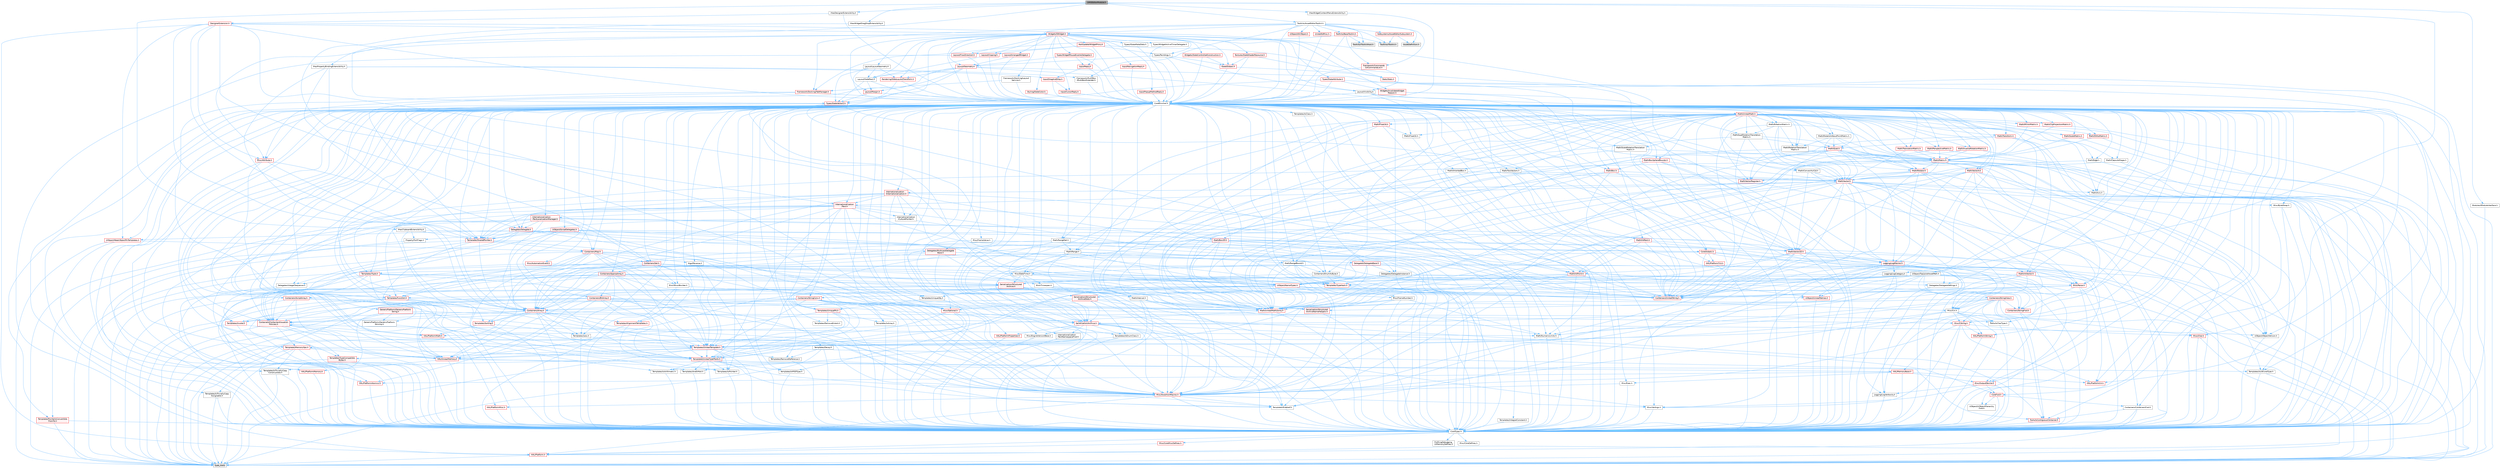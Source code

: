 digraph "UMGEditorModule.h"
{
 // INTERACTIVE_SVG=YES
 // LATEX_PDF_SIZE
  bgcolor="transparent";
  edge [fontname=Helvetica,fontsize=10,labelfontname=Helvetica,labelfontsize=10];
  node [fontname=Helvetica,fontsize=10,shape=box,height=0.2,width=0.4];
  Node1 [id="Node000001",label="UMGEditorModule.h",height=0.2,width=0.4,color="gray40", fillcolor="grey60", style="filled", fontcolor="black",tooltip=" "];
  Node1 -> Node2 [id="edge1_Node000001_Node000002",color="steelblue1",style="solid",tooltip=" "];
  Node2 [id="Node000002",label="Modules/ModuleInterface.h",height=0.2,width=0.4,color="grey40", fillcolor="white", style="filled",URL="$df/d9e/ModuleInterface_8h.html",tooltip=" "];
  Node2 -> Node3 [id="edge2_Node000002_Node000003",color="steelblue1",style="solid",tooltip=" "];
  Node3 [id="Node000003",label="CoreTypes.h",height=0.2,width=0.4,color="grey40", fillcolor="white", style="filled",URL="$dc/dec/CoreTypes_8h.html",tooltip=" "];
  Node3 -> Node4 [id="edge3_Node000003_Node000004",color="steelblue1",style="solid",tooltip=" "];
  Node4 [id="Node000004",label="HAL/Platform.h",height=0.2,width=0.4,color="red", fillcolor="#FFF0F0", style="filled",URL="$d9/dd0/Platform_8h.html",tooltip=" "];
  Node4 -> Node7 [id="edge4_Node000004_Node000007",color="steelblue1",style="solid",tooltip=" "];
  Node7 [id="Node000007",label="type_traits",height=0.2,width=0.4,color="grey60", fillcolor="#E0E0E0", style="filled",tooltip=" "];
  Node3 -> Node14 [id="edge5_Node000003_Node000014",color="steelblue1",style="solid",tooltip=" "];
  Node14 [id="Node000014",label="ProfilingDebugging\l/UMemoryDefines.h",height=0.2,width=0.4,color="grey40", fillcolor="white", style="filled",URL="$d2/da2/UMemoryDefines_8h.html",tooltip=" "];
  Node3 -> Node15 [id="edge6_Node000003_Node000015",color="steelblue1",style="solid",tooltip=" "];
  Node15 [id="Node000015",label="Misc/CoreMiscDefines.h",height=0.2,width=0.4,color="red", fillcolor="#FFF0F0", style="filled",URL="$da/d38/CoreMiscDefines_8h.html",tooltip=" "];
  Node15 -> Node4 [id="edge7_Node000015_Node000004",color="steelblue1",style="solid",tooltip=" "];
  Node3 -> Node16 [id="edge8_Node000003_Node000016",color="steelblue1",style="solid",tooltip=" "];
  Node16 [id="Node000016",label="Misc/CoreDefines.h",height=0.2,width=0.4,color="grey40", fillcolor="white", style="filled",URL="$d3/dd2/CoreDefines_8h.html",tooltip=" "];
  Node1 -> Node17 [id="edge9_Node000001_Node000017",color="steelblue1",style="solid",tooltip=" "];
  Node17 [id="Node000017",label="Toolkits/AssetEditorToolkit.h",height=0.2,width=0.4,color="grey40", fillcolor="white", style="filled",URL="$d9/d8b/AssetEditorToolkit_8h.html",tooltip=" "];
  Node17 -> Node18 [id="edge10_Node000017_Node000018",color="steelblue1",style="solid",tooltip=" "];
  Node18 [id="Node000018",label="CoreMinimal.h",height=0.2,width=0.4,color="grey40", fillcolor="white", style="filled",URL="$d7/d67/CoreMinimal_8h.html",tooltip=" "];
  Node18 -> Node3 [id="edge11_Node000018_Node000003",color="steelblue1",style="solid",tooltip=" "];
  Node18 -> Node19 [id="edge12_Node000018_Node000019",color="steelblue1",style="solid",tooltip=" "];
  Node19 [id="Node000019",label="CoreFwd.h",height=0.2,width=0.4,color="red", fillcolor="#FFF0F0", style="filled",URL="$d1/d1e/CoreFwd_8h.html",tooltip=" "];
  Node19 -> Node3 [id="edge13_Node000019_Node000003",color="steelblue1",style="solid",tooltip=" "];
  Node19 -> Node20 [id="edge14_Node000019_Node000020",color="steelblue1",style="solid",tooltip=" "];
  Node20 [id="Node000020",label="Containers/ContainersFwd.h",height=0.2,width=0.4,color="grey40", fillcolor="white", style="filled",URL="$d4/d0a/ContainersFwd_8h.html",tooltip=" "];
  Node20 -> Node4 [id="edge15_Node000020_Node000004",color="steelblue1",style="solid",tooltip=" "];
  Node20 -> Node3 [id="edge16_Node000020_Node000003",color="steelblue1",style="solid",tooltip=" "];
  Node20 -> Node21 [id="edge17_Node000020_Node000021",color="steelblue1",style="solid",tooltip=" "];
  Node21 [id="Node000021",label="Traits/IsContiguousContainer.h",height=0.2,width=0.4,color="red", fillcolor="#FFF0F0", style="filled",URL="$d5/d3c/IsContiguousContainer_8h.html",tooltip=" "];
  Node21 -> Node3 [id="edge18_Node000021_Node000003",color="steelblue1",style="solid",tooltip=" "];
  Node19 -> Node25 [id="edge19_Node000019_Node000025",color="steelblue1",style="solid",tooltip=" "];
  Node25 [id="Node000025",label="UObject/UObjectHierarchy\lFwd.h",height=0.2,width=0.4,color="grey40", fillcolor="white", style="filled",URL="$d3/d13/UObjectHierarchyFwd_8h.html",tooltip=" "];
  Node18 -> Node25 [id="edge20_Node000018_Node000025",color="steelblue1",style="solid",tooltip=" "];
  Node18 -> Node20 [id="edge21_Node000018_Node000020",color="steelblue1",style="solid",tooltip=" "];
  Node18 -> Node26 [id="edge22_Node000018_Node000026",color="steelblue1",style="solid",tooltip=" "];
  Node26 [id="Node000026",label="Misc/VarArgs.h",height=0.2,width=0.4,color="grey40", fillcolor="white", style="filled",URL="$d5/d6f/VarArgs_8h.html",tooltip=" "];
  Node26 -> Node3 [id="edge23_Node000026_Node000003",color="steelblue1",style="solid",tooltip=" "];
  Node18 -> Node27 [id="edge24_Node000018_Node000027",color="steelblue1",style="solid",tooltip=" "];
  Node27 [id="Node000027",label="Logging/LogVerbosity.h",height=0.2,width=0.4,color="grey40", fillcolor="white", style="filled",URL="$d2/d8f/LogVerbosity_8h.html",tooltip=" "];
  Node27 -> Node3 [id="edge25_Node000027_Node000003",color="steelblue1",style="solid",tooltip=" "];
  Node18 -> Node28 [id="edge26_Node000018_Node000028",color="steelblue1",style="solid",tooltip=" "];
  Node28 [id="Node000028",label="Misc/OutputDevice.h",height=0.2,width=0.4,color="red", fillcolor="#FFF0F0", style="filled",URL="$d7/d32/OutputDevice_8h.html",tooltip=" "];
  Node28 -> Node19 [id="edge27_Node000028_Node000019",color="steelblue1",style="solid",tooltip=" "];
  Node28 -> Node3 [id="edge28_Node000028_Node000003",color="steelblue1",style="solid",tooltip=" "];
  Node28 -> Node27 [id="edge29_Node000028_Node000027",color="steelblue1",style="solid",tooltip=" "];
  Node28 -> Node26 [id="edge30_Node000028_Node000026",color="steelblue1",style="solid",tooltip=" "];
  Node18 -> Node34 [id="edge31_Node000018_Node000034",color="steelblue1",style="solid",tooltip=" "];
  Node34 [id="Node000034",label="HAL/PlatformCrt.h",height=0.2,width=0.4,color="red", fillcolor="#FFF0F0", style="filled",URL="$d8/d75/PlatformCrt_8h.html",tooltip=" "];
  Node18 -> Node44 [id="edge32_Node000018_Node000044",color="steelblue1",style="solid",tooltip=" "];
  Node44 [id="Node000044",label="HAL/PlatformMisc.h",height=0.2,width=0.4,color="red", fillcolor="#FFF0F0", style="filled",URL="$d0/df5/PlatformMisc_8h.html",tooltip=" "];
  Node44 -> Node3 [id="edge33_Node000044_Node000003",color="steelblue1",style="solid",tooltip=" "];
  Node18 -> Node63 [id="edge34_Node000018_Node000063",color="steelblue1",style="solid",tooltip=" "];
  Node63 [id="Node000063",label="Misc/AssertionMacros.h",height=0.2,width=0.4,color="red", fillcolor="#FFF0F0", style="filled",URL="$d0/dfa/AssertionMacros_8h.html",tooltip=" "];
  Node63 -> Node3 [id="edge35_Node000063_Node000003",color="steelblue1",style="solid",tooltip=" "];
  Node63 -> Node4 [id="edge36_Node000063_Node000004",color="steelblue1",style="solid",tooltip=" "];
  Node63 -> Node44 [id="edge37_Node000063_Node000044",color="steelblue1",style="solid",tooltip=" "];
  Node63 -> Node64 [id="edge38_Node000063_Node000064",color="steelblue1",style="solid",tooltip=" "];
  Node64 [id="Node000064",label="Templates/EnableIf.h",height=0.2,width=0.4,color="grey40", fillcolor="white", style="filled",URL="$d7/d60/EnableIf_8h.html",tooltip=" "];
  Node64 -> Node3 [id="edge39_Node000064_Node000003",color="steelblue1",style="solid",tooltip=" "];
  Node63 -> Node26 [id="edge40_Node000063_Node000026",color="steelblue1",style="solid",tooltip=" "];
  Node18 -> Node72 [id="edge41_Node000018_Node000072",color="steelblue1",style="solid",tooltip=" "];
  Node72 [id="Node000072",label="Templates/IsPointer.h",height=0.2,width=0.4,color="grey40", fillcolor="white", style="filled",URL="$d7/d05/IsPointer_8h.html",tooltip=" "];
  Node72 -> Node3 [id="edge42_Node000072_Node000003",color="steelblue1",style="solid",tooltip=" "];
  Node18 -> Node73 [id="edge43_Node000018_Node000073",color="steelblue1",style="solid",tooltip=" "];
  Node73 [id="Node000073",label="HAL/PlatformMemory.h",height=0.2,width=0.4,color="red", fillcolor="#FFF0F0", style="filled",URL="$de/d68/PlatformMemory_8h.html",tooltip=" "];
  Node73 -> Node3 [id="edge44_Node000073_Node000003",color="steelblue1",style="solid",tooltip=" "];
  Node18 -> Node56 [id="edge45_Node000018_Node000056",color="steelblue1",style="solid",tooltip=" "];
  Node56 [id="Node000056",label="HAL/PlatformAtomics.h",height=0.2,width=0.4,color="red", fillcolor="#FFF0F0", style="filled",URL="$d3/d36/PlatformAtomics_8h.html",tooltip=" "];
  Node56 -> Node3 [id="edge46_Node000056_Node000003",color="steelblue1",style="solid",tooltip=" "];
  Node18 -> Node78 [id="edge47_Node000018_Node000078",color="steelblue1",style="solid",tooltip=" "];
  Node78 [id="Node000078",label="Misc/Exec.h",height=0.2,width=0.4,color="grey40", fillcolor="white", style="filled",URL="$de/ddb/Exec_8h.html",tooltip=" "];
  Node78 -> Node3 [id="edge48_Node000078_Node000003",color="steelblue1",style="solid",tooltip=" "];
  Node78 -> Node63 [id="edge49_Node000078_Node000063",color="steelblue1",style="solid",tooltip=" "];
  Node18 -> Node79 [id="edge50_Node000018_Node000079",color="steelblue1",style="solid",tooltip=" "];
  Node79 [id="Node000079",label="HAL/MemoryBase.h",height=0.2,width=0.4,color="red", fillcolor="#FFF0F0", style="filled",URL="$d6/d9f/MemoryBase_8h.html",tooltip=" "];
  Node79 -> Node3 [id="edge51_Node000079_Node000003",color="steelblue1",style="solid",tooltip=" "];
  Node79 -> Node56 [id="edge52_Node000079_Node000056",color="steelblue1",style="solid",tooltip=" "];
  Node79 -> Node34 [id="edge53_Node000079_Node000034",color="steelblue1",style="solid",tooltip=" "];
  Node79 -> Node78 [id="edge54_Node000079_Node000078",color="steelblue1",style="solid",tooltip=" "];
  Node79 -> Node28 [id="edge55_Node000079_Node000028",color="steelblue1",style="solid",tooltip=" "];
  Node18 -> Node89 [id="edge56_Node000018_Node000089",color="steelblue1",style="solid",tooltip=" "];
  Node89 [id="Node000089",label="HAL/UnrealMemory.h",height=0.2,width=0.4,color="red", fillcolor="#FFF0F0", style="filled",URL="$d9/d96/UnrealMemory_8h.html",tooltip=" "];
  Node89 -> Node3 [id="edge57_Node000089_Node000003",color="steelblue1",style="solid",tooltip=" "];
  Node89 -> Node79 [id="edge58_Node000089_Node000079",color="steelblue1",style="solid",tooltip=" "];
  Node89 -> Node73 [id="edge59_Node000089_Node000073",color="steelblue1",style="solid",tooltip=" "];
  Node89 -> Node72 [id="edge60_Node000089_Node000072",color="steelblue1",style="solid",tooltip=" "];
  Node18 -> Node91 [id="edge61_Node000018_Node000091",color="steelblue1",style="solid",tooltip=" "];
  Node91 [id="Node000091",label="Templates/IsArithmetic.h",height=0.2,width=0.4,color="grey40", fillcolor="white", style="filled",URL="$d2/d5d/IsArithmetic_8h.html",tooltip=" "];
  Node91 -> Node3 [id="edge62_Node000091_Node000003",color="steelblue1",style="solid",tooltip=" "];
  Node18 -> Node85 [id="edge63_Node000018_Node000085",color="steelblue1",style="solid",tooltip=" "];
  Node85 [id="Node000085",label="Templates/AndOrNot.h",height=0.2,width=0.4,color="grey40", fillcolor="white", style="filled",URL="$db/d0a/AndOrNot_8h.html",tooltip=" "];
  Node85 -> Node3 [id="edge64_Node000085_Node000003",color="steelblue1",style="solid",tooltip=" "];
  Node18 -> Node92 [id="edge65_Node000018_Node000092",color="steelblue1",style="solid",tooltip=" "];
  Node92 [id="Node000092",label="Templates/IsPODType.h",height=0.2,width=0.4,color="grey40", fillcolor="white", style="filled",URL="$d7/db1/IsPODType_8h.html",tooltip=" "];
  Node92 -> Node3 [id="edge66_Node000092_Node000003",color="steelblue1",style="solid",tooltip=" "];
  Node18 -> Node93 [id="edge67_Node000018_Node000093",color="steelblue1",style="solid",tooltip=" "];
  Node93 [id="Node000093",label="Templates/IsUECoreType.h",height=0.2,width=0.4,color="grey40", fillcolor="white", style="filled",URL="$d1/db8/IsUECoreType_8h.html",tooltip=" "];
  Node93 -> Node3 [id="edge68_Node000093_Node000003",color="steelblue1",style="solid",tooltip=" "];
  Node93 -> Node7 [id="edge69_Node000093_Node000007",color="steelblue1",style="solid",tooltip=" "];
  Node18 -> Node86 [id="edge70_Node000018_Node000086",color="steelblue1",style="solid",tooltip=" "];
  Node86 [id="Node000086",label="Templates/IsTriviallyCopy\lConstructible.h",height=0.2,width=0.4,color="grey40", fillcolor="white", style="filled",URL="$d3/d78/IsTriviallyCopyConstructible_8h.html",tooltip=" "];
  Node86 -> Node3 [id="edge71_Node000086_Node000003",color="steelblue1",style="solid",tooltip=" "];
  Node86 -> Node7 [id="edge72_Node000086_Node000007",color="steelblue1",style="solid",tooltip=" "];
  Node18 -> Node94 [id="edge73_Node000018_Node000094",color="steelblue1",style="solid",tooltip=" "];
  Node94 [id="Node000094",label="Templates/UnrealTypeTraits.h",height=0.2,width=0.4,color="red", fillcolor="#FFF0F0", style="filled",URL="$d2/d2d/UnrealTypeTraits_8h.html",tooltip=" "];
  Node94 -> Node3 [id="edge74_Node000094_Node000003",color="steelblue1",style="solid",tooltip=" "];
  Node94 -> Node72 [id="edge75_Node000094_Node000072",color="steelblue1",style="solid",tooltip=" "];
  Node94 -> Node63 [id="edge76_Node000094_Node000063",color="steelblue1",style="solid",tooltip=" "];
  Node94 -> Node85 [id="edge77_Node000094_Node000085",color="steelblue1",style="solid",tooltip=" "];
  Node94 -> Node64 [id="edge78_Node000094_Node000064",color="steelblue1",style="solid",tooltip=" "];
  Node94 -> Node91 [id="edge79_Node000094_Node000091",color="steelblue1",style="solid",tooltip=" "];
  Node94 -> Node92 [id="edge80_Node000094_Node000092",color="steelblue1",style="solid",tooltip=" "];
  Node94 -> Node93 [id="edge81_Node000094_Node000093",color="steelblue1",style="solid",tooltip=" "];
  Node94 -> Node86 [id="edge82_Node000094_Node000086",color="steelblue1",style="solid",tooltip=" "];
  Node18 -> Node64 [id="edge83_Node000018_Node000064",color="steelblue1",style="solid",tooltip=" "];
  Node18 -> Node96 [id="edge84_Node000018_Node000096",color="steelblue1",style="solid",tooltip=" "];
  Node96 [id="Node000096",label="Templates/RemoveReference.h",height=0.2,width=0.4,color="grey40", fillcolor="white", style="filled",URL="$da/dbe/RemoveReference_8h.html",tooltip=" "];
  Node96 -> Node3 [id="edge85_Node000096_Node000003",color="steelblue1",style="solid",tooltip=" "];
  Node18 -> Node97 [id="edge86_Node000018_Node000097",color="steelblue1",style="solid",tooltip=" "];
  Node97 [id="Node000097",label="Templates/IntegralConstant.h",height=0.2,width=0.4,color="grey40", fillcolor="white", style="filled",URL="$db/d1b/IntegralConstant_8h.html",tooltip=" "];
  Node97 -> Node3 [id="edge87_Node000097_Node000003",color="steelblue1",style="solid",tooltip=" "];
  Node18 -> Node98 [id="edge88_Node000018_Node000098",color="steelblue1",style="solid",tooltip=" "];
  Node98 [id="Node000098",label="Templates/IsClass.h",height=0.2,width=0.4,color="grey40", fillcolor="white", style="filled",URL="$db/dcb/IsClass_8h.html",tooltip=" "];
  Node98 -> Node3 [id="edge89_Node000098_Node000003",color="steelblue1",style="solid",tooltip=" "];
  Node18 -> Node99 [id="edge90_Node000018_Node000099",color="steelblue1",style="solid",tooltip=" "];
  Node99 [id="Node000099",label="Templates/TypeCompatible\lBytes.h",height=0.2,width=0.4,color="red", fillcolor="#FFF0F0", style="filled",URL="$df/d0a/TypeCompatibleBytes_8h.html",tooltip=" "];
  Node99 -> Node3 [id="edge91_Node000099_Node000003",color="steelblue1",style="solid",tooltip=" "];
  Node99 -> Node7 [id="edge92_Node000099_Node000007",color="steelblue1",style="solid",tooltip=" "];
  Node18 -> Node21 [id="edge93_Node000018_Node000021",color="steelblue1",style="solid",tooltip=" "];
  Node18 -> Node100 [id="edge94_Node000018_Node000100",color="steelblue1",style="solid",tooltip=" "];
  Node100 [id="Node000100",label="Templates/UnrealTemplate.h",height=0.2,width=0.4,color="red", fillcolor="#FFF0F0", style="filled",URL="$d4/d24/UnrealTemplate_8h.html",tooltip=" "];
  Node100 -> Node3 [id="edge95_Node000100_Node000003",color="steelblue1",style="solid",tooltip=" "];
  Node100 -> Node72 [id="edge96_Node000100_Node000072",color="steelblue1",style="solid",tooltip=" "];
  Node100 -> Node89 [id="edge97_Node000100_Node000089",color="steelblue1",style="solid",tooltip=" "];
  Node100 -> Node94 [id="edge98_Node000100_Node000094",color="steelblue1",style="solid",tooltip=" "];
  Node100 -> Node96 [id="edge99_Node000100_Node000096",color="steelblue1",style="solid",tooltip=" "];
  Node100 -> Node99 [id="edge100_Node000100_Node000099",color="steelblue1",style="solid",tooltip=" "];
  Node100 -> Node21 [id="edge101_Node000100_Node000021",color="steelblue1",style="solid",tooltip=" "];
  Node100 -> Node7 [id="edge102_Node000100_Node000007",color="steelblue1",style="solid",tooltip=" "];
  Node18 -> Node49 [id="edge103_Node000018_Node000049",color="steelblue1",style="solid",tooltip=" "];
  Node49 [id="Node000049",label="Math/NumericLimits.h",height=0.2,width=0.4,color="grey40", fillcolor="white", style="filled",URL="$df/d1b/NumericLimits_8h.html",tooltip=" "];
  Node49 -> Node3 [id="edge104_Node000049_Node000003",color="steelblue1",style="solid",tooltip=" "];
  Node18 -> Node104 [id="edge105_Node000018_Node000104",color="steelblue1",style="solid",tooltip=" "];
  Node104 [id="Node000104",label="HAL/PlatformMath.h",height=0.2,width=0.4,color="red", fillcolor="#FFF0F0", style="filled",URL="$dc/d53/PlatformMath_8h.html",tooltip=" "];
  Node104 -> Node3 [id="edge106_Node000104_Node000003",color="steelblue1",style="solid",tooltip=" "];
  Node18 -> Node87 [id="edge107_Node000018_Node000087",color="steelblue1",style="solid",tooltip=" "];
  Node87 [id="Node000087",label="Templates/IsTriviallyCopy\lAssignable.h",height=0.2,width=0.4,color="grey40", fillcolor="white", style="filled",URL="$d2/df2/IsTriviallyCopyAssignable_8h.html",tooltip=" "];
  Node87 -> Node3 [id="edge108_Node000087_Node000003",color="steelblue1",style="solid",tooltip=" "];
  Node87 -> Node7 [id="edge109_Node000087_Node000007",color="steelblue1",style="solid",tooltip=" "];
  Node18 -> Node112 [id="edge110_Node000018_Node000112",color="steelblue1",style="solid",tooltip=" "];
  Node112 [id="Node000112",label="Templates/MemoryOps.h",height=0.2,width=0.4,color="red", fillcolor="#FFF0F0", style="filled",URL="$db/dea/MemoryOps_8h.html",tooltip=" "];
  Node112 -> Node3 [id="edge111_Node000112_Node000003",color="steelblue1",style="solid",tooltip=" "];
  Node112 -> Node89 [id="edge112_Node000112_Node000089",color="steelblue1",style="solid",tooltip=" "];
  Node112 -> Node87 [id="edge113_Node000112_Node000087",color="steelblue1",style="solid",tooltip=" "];
  Node112 -> Node86 [id="edge114_Node000112_Node000086",color="steelblue1",style="solid",tooltip=" "];
  Node112 -> Node94 [id="edge115_Node000112_Node000094",color="steelblue1",style="solid",tooltip=" "];
  Node112 -> Node7 [id="edge116_Node000112_Node000007",color="steelblue1",style="solid",tooltip=" "];
  Node18 -> Node113 [id="edge117_Node000018_Node000113",color="steelblue1",style="solid",tooltip=" "];
  Node113 [id="Node000113",label="Containers/ContainerAllocation\lPolicies.h",height=0.2,width=0.4,color="red", fillcolor="#FFF0F0", style="filled",URL="$d7/dff/ContainerAllocationPolicies_8h.html",tooltip=" "];
  Node113 -> Node3 [id="edge118_Node000113_Node000003",color="steelblue1",style="solid",tooltip=" "];
  Node113 -> Node113 [id="edge119_Node000113_Node000113",color="steelblue1",style="solid",tooltip=" "];
  Node113 -> Node104 [id="edge120_Node000113_Node000104",color="steelblue1",style="solid",tooltip=" "];
  Node113 -> Node89 [id="edge121_Node000113_Node000089",color="steelblue1",style="solid",tooltip=" "];
  Node113 -> Node49 [id="edge122_Node000113_Node000049",color="steelblue1",style="solid",tooltip=" "];
  Node113 -> Node63 [id="edge123_Node000113_Node000063",color="steelblue1",style="solid",tooltip=" "];
  Node113 -> Node112 [id="edge124_Node000113_Node000112",color="steelblue1",style="solid",tooltip=" "];
  Node113 -> Node99 [id="edge125_Node000113_Node000099",color="steelblue1",style="solid",tooltip=" "];
  Node113 -> Node7 [id="edge126_Node000113_Node000007",color="steelblue1",style="solid",tooltip=" "];
  Node18 -> Node116 [id="edge127_Node000018_Node000116",color="steelblue1",style="solid",tooltip=" "];
  Node116 [id="Node000116",label="Templates/IsEnumClass.h",height=0.2,width=0.4,color="grey40", fillcolor="white", style="filled",URL="$d7/d15/IsEnumClass_8h.html",tooltip=" "];
  Node116 -> Node3 [id="edge128_Node000116_Node000003",color="steelblue1",style="solid",tooltip=" "];
  Node116 -> Node85 [id="edge129_Node000116_Node000085",color="steelblue1",style="solid",tooltip=" "];
  Node18 -> Node117 [id="edge130_Node000018_Node000117",color="steelblue1",style="solid",tooltip=" "];
  Node117 [id="Node000117",label="HAL/PlatformProperties.h",height=0.2,width=0.4,color="red", fillcolor="#FFF0F0", style="filled",URL="$d9/db0/PlatformProperties_8h.html",tooltip=" "];
  Node117 -> Node3 [id="edge131_Node000117_Node000003",color="steelblue1",style="solid",tooltip=" "];
  Node18 -> Node120 [id="edge132_Node000018_Node000120",color="steelblue1",style="solid",tooltip=" "];
  Node120 [id="Node000120",label="Misc/EngineVersionBase.h",height=0.2,width=0.4,color="grey40", fillcolor="white", style="filled",URL="$d5/d2b/EngineVersionBase_8h.html",tooltip=" "];
  Node120 -> Node3 [id="edge133_Node000120_Node000003",color="steelblue1",style="solid",tooltip=" "];
  Node18 -> Node121 [id="edge134_Node000018_Node000121",color="steelblue1",style="solid",tooltip=" "];
  Node121 [id="Node000121",label="Internationalization\l/TextNamespaceFwd.h",height=0.2,width=0.4,color="grey40", fillcolor="white", style="filled",URL="$d8/d97/TextNamespaceFwd_8h.html",tooltip=" "];
  Node121 -> Node3 [id="edge135_Node000121_Node000003",color="steelblue1",style="solid",tooltip=" "];
  Node18 -> Node122 [id="edge136_Node000018_Node000122",color="steelblue1",style="solid",tooltip=" "];
  Node122 [id="Node000122",label="Serialization/Archive.h",height=0.2,width=0.4,color="red", fillcolor="#FFF0F0", style="filled",URL="$d7/d3b/Archive_8h.html",tooltip=" "];
  Node122 -> Node19 [id="edge137_Node000122_Node000019",color="steelblue1",style="solid",tooltip=" "];
  Node122 -> Node3 [id="edge138_Node000122_Node000003",color="steelblue1",style="solid",tooltip=" "];
  Node122 -> Node117 [id="edge139_Node000122_Node000117",color="steelblue1",style="solid",tooltip=" "];
  Node122 -> Node121 [id="edge140_Node000122_Node000121",color="steelblue1",style="solid",tooltip=" "];
  Node122 -> Node63 [id="edge141_Node000122_Node000063",color="steelblue1",style="solid",tooltip=" "];
  Node122 -> Node120 [id="edge142_Node000122_Node000120",color="steelblue1",style="solid",tooltip=" "];
  Node122 -> Node26 [id="edge143_Node000122_Node000026",color="steelblue1",style="solid",tooltip=" "];
  Node122 -> Node64 [id="edge144_Node000122_Node000064",color="steelblue1",style="solid",tooltip=" "];
  Node122 -> Node116 [id="edge145_Node000122_Node000116",color="steelblue1",style="solid",tooltip=" "];
  Node122 -> Node100 [id="edge146_Node000122_Node000100",color="steelblue1",style="solid",tooltip=" "];
  Node122 -> Node125 [id="edge147_Node000122_Node000125",color="steelblue1",style="solid",tooltip=" "];
  Node125 [id="Node000125",label="UObject/ObjectVersion.h",height=0.2,width=0.4,color="grey40", fillcolor="white", style="filled",URL="$da/d63/ObjectVersion_8h.html",tooltip=" "];
  Node125 -> Node3 [id="edge148_Node000125_Node000003",color="steelblue1",style="solid",tooltip=" "];
  Node18 -> Node126 [id="edge149_Node000018_Node000126",color="steelblue1",style="solid",tooltip=" "];
  Node126 [id="Node000126",label="Templates/Less.h",height=0.2,width=0.4,color="grey40", fillcolor="white", style="filled",URL="$de/dc8/Less_8h.html",tooltip=" "];
  Node126 -> Node3 [id="edge150_Node000126_Node000003",color="steelblue1",style="solid",tooltip=" "];
  Node126 -> Node100 [id="edge151_Node000126_Node000100",color="steelblue1",style="solid",tooltip=" "];
  Node18 -> Node127 [id="edge152_Node000018_Node000127",color="steelblue1",style="solid",tooltip=" "];
  Node127 [id="Node000127",label="Templates/Sorting.h",height=0.2,width=0.4,color="red", fillcolor="#FFF0F0", style="filled",URL="$d3/d9e/Sorting_8h.html",tooltip=" "];
  Node127 -> Node3 [id="edge153_Node000127_Node000003",color="steelblue1",style="solid",tooltip=" "];
  Node127 -> Node104 [id="edge154_Node000127_Node000104",color="steelblue1",style="solid",tooltip=" "];
  Node127 -> Node126 [id="edge155_Node000127_Node000126",color="steelblue1",style="solid",tooltip=" "];
  Node18 -> Node138 [id="edge156_Node000018_Node000138",color="steelblue1",style="solid",tooltip=" "];
  Node138 [id="Node000138",label="Misc/Char.h",height=0.2,width=0.4,color="red", fillcolor="#FFF0F0", style="filled",URL="$d0/d58/Char_8h.html",tooltip=" "];
  Node138 -> Node3 [id="edge157_Node000138_Node000003",color="steelblue1",style="solid",tooltip=" "];
  Node138 -> Node7 [id="edge158_Node000138_Node000007",color="steelblue1",style="solid",tooltip=" "];
  Node18 -> Node141 [id="edge159_Node000018_Node000141",color="steelblue1",style="solid",tooltip=" "];
  Node141 [id="Node000141",label="GenericPlatform/GenericPlatform\lStricmp.h",height=0.2,width=0.4,color="grey40", fillcolor="white", style="filled",URL="$d2/d86/GenericPlatformStricmp_8h.html",tooltip=" "];
  Node141 -> Node3 [id="edge160_Node000141_Node000003",color="steelblue1",style="solid",tooltip=" "];
  Node18 -> Node142 [id="edge161_Node000018_Node000142",color="steelblue1",style="solid",tooltip=" "];
  Node142 [id="Node000142",label="GenericPlatform/GenericPlatform\lString.h",height=0.2,width=0.4,color="red", fillcolor="#FFF0F0", style="filled",URL="$dd/d20/GenericPlatformString_8h.html",tooltip=" "];
  Node142 -> Node3 [id="edge162_Node000142_Node000003",color="steelblue1",style="solid",tooltip=" "];
  Node142 -> Node141 [id="edge163_Node000142_Node000141",color="steelblue1",style="solid",tooltip=" "];
  Node142 -> Node64 [id="edge164_Node000142_Node000064",color="steelblue1",style="solid",tooltip=" "];
  Node142 -> Node33 [id="edge165_Node000142_Node000033",color="steelblue1",style="solid",tooltip=" "];
  Node33 [id="Node000033",label="Traits/IsCharType.h",height=0.2,width=0.4,color="grey40", fillcolor="white", style="filled",URL="$db/d51/IsCharType_8h.html",tooltip=" "];
  Node33 -> Node3 [id="edge166_Node000033_Node000003",color="steelblue1",style="solid",tooltip=" "];
  Node142 -> Node7 [id="edge167_Node000142_Node000007",color="steelblue1",style="solid",tooltip=" "];
  Node18 -> Node75 [id="edge168_Node000018_Node000075",color="steelblue1",style="solid",tooltip=" "];
  Node75 [id="Node000075",label="HAL/PlatformString.h",height=0.2,width=0.4,color="red", fillcolor="#FFF0F0", style="filled",URL="$db/db5/PlatformString_8h.html",tooltip=" "];
  Node75 -> Node3 [id="edge169_Node000075_Node000003",color="steelblue1",style="solid",tooltip=" "];
  Node18 -> Node145 [id="edge170_Node000018_Node000145",color="steelblue1",style="solid",tooltip=" "];
  Node145 [id="Node000145",label="Misc/CString.h",height=0.2,width=0.4,color="red", fillcolor="#FFF0F0", style="filled",URL="$d2/d49/CString_8h.html",tooltip=" "];
  Node145 -> Node3 [id="edge171_Node000145_Node000003",color="steelblue1",style="solid",tooltip=" "];
  Node145 -> Node34 [id="edge172_Node000145_Node000034",color="steelblue1",style="solid",tooltip=" "];
  Node145 -> Node75 [id="edge173_Node000145_Node000075",color="steelblue1",style="solid",tooltip=" "];
  Node145 -> Node63 [id="edge174_Node000145_Node000063",color="steelblue1",style="solid",tooltip=" "];
  Node145 -> Node138 [id="edge175_Node000145_Node000138",color="steelblue1",style="solid",tooltip=" "];
  Node145 -> Node26 [id="edge176_Node000145_Node000026",color="steelblue1",style="solid",tooltip=" "];
  Node18 -> Node146 [id="edge177_Node000018_Node000146",color="steelblue1",style="solid",tooltip=" "];
  Node146 [id="Node000146",label="Misc/Crc.h",height=0.2,width=0.4,color="grey40", fillcolor="white", style="filled",URL="$d4/dd2/Crc_8h.html",tooltip=" "];
  Node146 -> Node3 [id="edge178_Node000146_Node000003",color="steelblue1",style="solid",tooltip=" "];
  Node146 -> Node75 [id="edge179_Node000146_Node000075",color="steelblue1",style="solid",tooltip=" "];
  Node146 -> Node63 [id="edge180_Node000146_Node000063",color="steelblue1",style="solid",tooltip=" "];
  Node146 -> Node145 [id="edge181_Node000146_Node000145",color="steelblue1",style="solid",tooltip=" "];
  Node146 -> Node138 [id="edge182_Node000146_Node000138",color="steelblue1",style="solid",tooltip=" "];
  Node146 -> Node94 [id="edge183_Node000146_Node000094",color="steelblue1",style="solid",tooltip=" "];
  Node146 -> Node33 [id="edge184_Node000146_Node000033",color="steelblue1",style="solid",tooltip=" "];
  Node18 -> Node137 [id="edge185_Node000018_Node000137",color="steelblue1",style="solid",tooltip=" "];
  Node137 [id="Node000137",label="Math/UnrealMathUtility.h",height=0.2,width=0.4,color="red", fillcolor="#FFF0F0", style="filled",URL="$db/db8/UnrealMathUtility_8h.html",tooltip=" "];
  Node137 -> Node3 [id="edge186_Node000137_Node000003",color="steelblue1",style="solid",tooltip=" "];
  Node137 -> Node63 [id="edge187_Node000137_Node000063",color="steelblue1",style="solid",tooltip=" "];
  Node137 -> Node104 [id="edge188_Node000137_Node000104",color="steelblue1",style="solid",tooltip=" "];
  Node18 -> Node147 [id="edge189_Node000018_Node000147",color="steelblue1",style="solid",tooltip=" "];
  Node147 [id="Node000147",label="Containers/UnrealString.h",height=0.2,width=0.4,color="red", fillcolor="#FFF0F0", style="filled",URL="$d5/dba/UnrealString_8h.html",tooltip=" "];
  Node18 -> Node151 [id="edge190_Node000018_Node000151",color="steelblue1",style="solid",tooltip=" "];
  Node151 [id="Node000151",label="Containers/Array.h",height=0.2,width=0.4,color="red", fillcolor="#FFF0F0", style="filled",URL="$df/dd0/Array_8h.html",tooltip=" "];
  Node151 -> Node3 [id="edge191_Node000151_Node000003",color="steelblue1",style="solid",tooltip=" "];
  Node151 -> Node63 [id="edge192_Node000151_Node000063",color="steelblue1",style="solid",tooltip=" "];
  Node151 -> Node89 [id="edge193_Node000151_Node000089",color="steelblue1",style="solid",tooltip=" "];
  Node151 -> Node94 [id="edge194_Node000151_Node000094",color="steelblue1",style="solid",tooltip=" "];
  Node151 -> Node100 [id="edge195_Node000151_Node000100",color="steelblue1",style="solid",tooltip=" "];
  Node151 -> Node113 [id="edge196_Node000151_Node000113",color="steelblue1",style="solid",tooltip=" "];
  Node151 -> Node122 [id="edge197_Node000151_Node000122",color="steelblue1",style="solid",tooltip=" "];
  Node151 -> Node130 [id="edge198_Node000151_Node000130",color="steelblue1",style="solid",tooltip=" "];
  Node130 [id="Node000130",label="Templates/Invoke.h",height=0.2,width=0.4,color="red", fillcolor="#FFF0F0", style="filled",URL="$d7/deb/Invoke_8h.html",tooltip=" "];
  Node130 -> Node3 [id="edge199_Node000130_Node000003",color="steelblue1",style="solid",tooltip=" "];
  Node130 -> Node100 [id="edge200_Node000130_Node000100",color="steelblue1",style="solid",tooltip=" "];
  Node130 -> Node7 [id="edge201_Node000130_Node000007",color="steelblue1",style="solid",tooltip=" "];
  Node151 -> Node126 [id="edge202_Node000151_Node000126",color="steelblue1",style="solid",tooltip=" "];
  Node151 -> Node127 [id="edge203_Node000151_Node000127",color="steelblue1",style="solid",tooltip=" "];
  Node151 -> Node174 [id="edge204_Node000151_Node000174",color="steelblue1",style="solid",tooltip=" "];
  Node174 [id="Node000174",label="Templates/AlignmentTemplates.h",height=0.2,width=0.4,color="red", fillcolor="#FFF0F0", style="filled",URL="$dd/d32/AlignmentTemplates_8h.html",tooltip=" "];
  Node174 -> Node3 [id="edge205_Node000174_Node000003",color="steelblue1",style="solid",tooltip=" "];
  Node174 -> Node72 [id="edge206_Node000174_Node000072",color="steelblue1",style="solid",tooltip=" "];
  Node151 -> Node7 [id="edge207_Node000151_Node000007",color="steelblue1",style="solid",tooltip=" "];
  Node18 -> Node175 [id="edge208_Node000018_Node000175",color="steelblue1",style="solid",tooltip=" "];
  Node175 [id="Node000175",label="Misc/FrameNumber.h",height=0.2,width=0.4,color="grey40", fillcolor="white", style="filled",URL="$dd/dbd/FrameNumber_8h.html",tooltip=" "];
  Node175 -> Node3 [id="edge209_Node000175_Node000003",color="steelblue1",style="solid",tooltip=" "];
  Node175 -> Node49 [id="edge210_Node000175_Node000049",color="steelblue1",style="solid",tooltip=" "];
  Node175 -> Node137 [id="edge211_Node000175_Node000137",color="steelblue1",style="solid",tooltip=" "];
  Node175 -> Node64 [id="edge212_Node000175_Node000064",color="steelblue1",style="solid",tooltip=" "];
  Node175 -> Node94 [id="edge213_Node000175_Node000094",color="steelblue1",style="solid",tooltip=" "];
  Node18 -> Node176 [id="edge214_Node000018_Node000176",color="steelblue1",style="solid",tooltip=" "];
  Node176 [id="Node000176",label="Misc/Timespan.h",height=0.2,width=0.4,color="grey40", fillcolor="white", style="filled",URL="$da/dd9/Timespan_8h.html",tooltip=" "];
  Node176 -> Node3 [id="edge215_Node000176_Node000003",color="steelblue1",style="solid",tooltip=" "];
  Node176 -> Node177 [id="edge216_Node000176_Node000177",color="steelblue1",style="solid",tooltip=" "];
  Node177 [id="Node000177",label="Math/Interval.h",height=0.2,width=0.4,color="grey40", fillcolor="white", style="filled",URL="$d1/d55/Interval_8h.html",tooltip=" "];
  Node177 -> Node3 [id="edge217_Node000177_Node000003",color="steelblue1",style="solid",tooltip=" "];
  Node177 -> Node91 [id="edge218_Node000177_Node000091",color="steelblue1",style="solid",tooltip=" "];
  Node177 -> Node94 [id="edge219_Node000177_Node000094",color="steelblue1",style="solid",tooltip=" "];
  Node177 -> Node49 [id="edge220_Node000177_Node000049",color="steelblue1",style="solid",tooltip=" "];
  Node177 -> Node137 [id="edge221_Node000177_Node000137",color="steelblue1",style="solid",tooltip=" "];
  Node176 -> Node137 [id="edge222_Node000176_Node000137",color="steelblue1",style="solid",tooltip=" "];
  Node176 -> Node63 [id="edge223_Node000176_Node000063",color="steelblue1",style="solid",tooltip=" "];
  Node18 -> Node178 [id="edge224_Node000018_Node000178",color="steelblue1",style="solid",tooltip=" "];
  Node178 [id="Node000178",label="Containers/StringConv.h",height=0.2,width=0.4,color="red", fillcolor="#FFF0F0", style="filled",URL="$d3/ddf/StringConv_8h.html",tooltip=" "];
  Node178 -> Node3 [id="edge225_Node000178_Node000003",color="steelblue1",style="solid",tooltip=" "];
  Node178 -> Node63 [id="edge226_Node000178_Node000063",color="steelblue1",style="solid",tooltip=" "];
  Node178 -> Node113 [id="edge227_Node000178_Node000113",color="steelblue1",style="solid",tooltip=" "];
  Node178 -> Node151 [id="edge228_Node000178_Node000151",color="steelblue1",style="solid",tooltip=" "];
  Node178 -> Node145 [id="edge229_Node000178_Node000145",color="steelblue1",style="solid",tooltip=" "];
  Node178 -> Node179 [id="edge230_Node000178_Node000179",color="steelblue1",style="solid",tooltip=" "];
  Node179 [id="Node000179",label="Templates/IsArray.h",height=0.2,width=0.4,color="grey40", fillcolor="white", style="filled",URL="$d8/d8d/IsArray_8h.html",tooltip=" "];
  Node179 -> Node3 [id="edge231_Node000179_Node000003",color="steelblue1",style="solid",tooltip=" "];
  Node178 -> Node100 [id="edge232_Node000178_Node000100",color="steelblue1",style="solid",tooltip=" "];
  Node178 -> Node94 [id="edge233_Node000178_Node000094",color="steelblue1",style="solid",tooltip=" "];
  Node178 -> Node21 [id="edge234_Node000178_Node000021",color="steelblue1",style="solid",tooltip=" "];
  Node178 -> Node7 [id="edge235_Node000178_Node000007",color="steelblue1",style="solid",tooltip=" "];
  Node18 -> Node180 [id="edge236_Node000018_Node000180",color="steelblue1",style="solid",tooltip=" "];
  Node180 [id="Node000180",label="UObject/UnrealNames.h",height=0.2,width=0.4,color="red", fillcolor="#FFF0F0", style="filled",URL="$d8/db1/UnrealNames_8h.html",tooltip=" "];
  Node180 -> Node3 [id="edge237_Node000180_Node000003",color="steelblue1",style="solid",tooltip=" "];
  Node18 -> Node182 [id="edge238_Node000018_Node000182",color="steelblue1",style="solid",tooltip=" "];
  Node182 [id="Node000182",label="UObject/NameTypes.h",height=0.2,width=0.4,color="red", fillcolor="#FFF0F0", style="filled",URL="$d6/d35/NameTypes_8h.html",tooltip=" "];
  Node182 -> Node3 [id="edge239_Node000182_Node000003",color="steelblue1",style="solid",tooltip=" "];
  Node182 -> Node63 [id="edge240_Node000182_Node000063",color="steelblue1",style="solid",tooltip=" "];
  Node182 -> Node89 [id="edge241_Node000182_Node000089",color="steelblue1",style="solid",tooltip=" "];
  Node182 -> Node94 [id="edge242_Node000182_Node000094",color="steelblue1",style="solid",tooltip=" "];
  Node182 -> Node100 [id="edge243_Node000182_Node000100",color="steelblue1",style="solid",tooltip=" "];
  Node182 -> Node147 [id="edge244_Node000182_Node000147",color="steelblue1",style="solid",tooltip=" "];
  Node182 -> Node178 [id="edge245_Node000182_Node000178",color="steelblue1",style="solid",tooltip=" "];
  Node182 -> Node46 [id="edge246_Node000182_Node000046",color="steelblue1",style="solid",tooltip=" "];
  Node46 [id="Node000046",label="Containers/StringFwd.h",height=0.2,width=0.4,color="red", fillcolor="#FFF0F0", style="filled",URL="$df/d37/StringFwd_8h.html",tooltip=" "];
  Node46 -> Node3 [id="edge247_Node000046_Node000003",color="steelblue1",style="solid",tooltip=" "];
  Node46 -> Node21 [id="edge248_Node000046_Node000021",color="steelblue1",style="solid",tooltip=" "];
  Node182 -> Node180 [id="edge249_Node000182_Node000180",color="steelblue1",style="solid",tooltip=" "];
  Node18 -> Node190 [id="edge250_Node000018_Node000190",color="steelblue1",style="solid",tooltip=" "];
  Node190 [id="Node000190",label="Misc/Parse.h",height=0.2,width=0.4,color="red", fillcolor="#FFF0F0", style="filled",URL="$dc/d71/Parse_8h.html",tooltip=" "];
  Node190 -> Node46 [id="edge251_Node000190_Node000046",color="steelblue1",style="solid",tooltip=" "];
  Node190 -> Node147 [id="edge252_Node000190_Node000147",color="steelblue1",style="solid",tooltip=" "];
  Node190 -> Node3 [id="edge253_Node000190_Node000003",color="steelblue1",style="solid",tooltip=" "];
  Node190 -> Node34 [id="edge254_Node000190_Node000034",color="steelblue1",style="solid",tooltip=" "];
  Node190 -> Node191 [id="edge255_Node000190_Node000191",color="steelblue1",style="solid",tooltip=" "];
  Node191 [id="Node000191",label="Templates/Function.h",height=0.2,width=0.4,color="red", fillcolor="#FFF0F0", style="filled",URL="$df/df5/Function_8h.html",tooltip=" "];
  Node191 -> Node3 [id="edge256_Node000191_Node000003",color="steelblue1",style="solid",tooltip=" "];
  Node191 -> Node63 [id="edge257_Node000191_Node000063",color="steelblue1",style="solid",tooltip=" "];
  Node191 -> Node89 [id="edge258_Node000191_Node000089",color="steelblue1",style="solid",tooltip=" "];
  Node191 -> Node94 [id="edge259_Node000191_Node000094",color="steelblue1",style="solid",tooltip=" "];
  Node191 -> Node130 [id="edge260_Node000191_Node000130",color="steelblue1",style="solid",tooltip=" "];
  Node191 -> Node100 [id="edge261_Node000191_Node000100",color="steelblue1",style="solid",tooltip=" "];
  Node191 -> Node137 [id="edge262_Node000191_Node000137",color="steelblue1",style="solid",tooltip=" "];
  Node191 -> Node7 [id="edge263_Node000191_Node000007",color="steelblue1",style="solid",tooltip=" "];
  Node18 -> Node174 [id="edge264_Node000018_Node000174",color="steelblue1",style="solid",tooltip=" "];
  Node18 -> Node193 [id="edge265_Node000018_Node000193",color="steelblue1",style="solid",tooltip=" "];
  Node193 [id="Node000193",label="Misc/StructBuilder.h",height=0.2,width=0.4,color="grey40", fillcolor="white", style="filled",URL="$d9/db3/StructBuilder_8h.html",tooltip=" "];
  Node193 -> Node3 [id="edge266_Node000193_Node000003",color="steelblue1",style="solid",tooltip=" "];
  Node193 -> Node137 [id="edge267_Node000193_Node000137",color="steelblue1",style="solid",tooltip=" "];
  Node193 -> Node174 [id="edge268_Node000193_Node000174",color="steelblue1",style="solid",tooltip=" "];
  Node18 -> Node106 [id="edge269_Node000018_Node000106",color="steelblue1",style="solid",tooltip=" "];
  Node106 [id="Node000106",label="Templates/Decay.h",height=0.2,width=0.4,color="grey40", fillcolor="white", style="filled",URL="$dd/d0f/Decay_8h.html",tooltip=" "];
  Node106 -> Node3 [id="edge270_Node000106_Node000003",color="steelblue1",style="solid",tooltip=" "];
  Node106 -> Node96 [id="edge271_Node000106_Node000096",color="steelblue1",style="solid",tooltip=" "];
  Node106 -> Node7 [id="edge272_Node000106_Node000007",color="steelblue1",style="solid",tooltip=" "];
  Node18 -> Node194 [id="edge273_Node000018_Node000194",color="steelblue1",style="solid",tooltip=" "];
  Node194 [id="Node000194",label="Templates/PointerIsConvertible\lFromTo.h",height=0.2,width=0.4,color="red", fillcolor="#FFF0F0", style="filled",URL="$d6/d65/PointerIsConvertibleFromTo_8h.html",tooltip=" "];
  Node194 -> Node3 [id="edge274_Node000194_Node000003",color="steelblue1",style="solid",tooltip=" "];
  Node194 -> Node7 [id="edge275_Node000194_Node000007",color="steelblue1",style="solid",tooltip=" "];
  Node18 -> Node130 [id="edge276_Node000018_Node000130",color="steelblue1",style="solid",tooltip=" "];
  Node18 -> Node191 [id="edge277_Node000018_Node000191",color="steelblue1",style="solid",tooltip=" "];
  Node18 -> Node163 [id="edge278_Node000018_Node000163",color="steelblue1",style="solid",tooltip=" "];
  Node163 [id="Node000163",label="Templates/TypeHash.h",height=0.2,width=0.4,color="red", fillcolor="#FFF0F0", style="filled",URL="$d1/d62/TypeHash_8h.html",tooltip=" "];
  Node163 -> Node3 [id="edge279_Node000163_Node000003",color="steelblue1",style="solid",tooltip=" "];
  Node163 -> Node146 [id="edge280_Node000163_Node000146",color="steelblue1",style="solid",tooltip=" "];
  Node163 -> Node7 [id="edge281_Node000163_Node000007",color="steelblue1",style="solid",tooltip=" "];
  Node18 -> Node195 [id="edge282_Node000018_Node000195",color="steelblue1",style="solid",tooltip=" "];
  Node195 [id="Node000195",label="Containers/ScriptArray.h",height=0.2,width=0.4,color="red", fillcolor="#FFF0F0", style="filled",URL="$dc/daf/ScriptArray_8h.html",tooltip=" "];
  Node195 -> Node3 [id="edge283_Node000195_Node000003",color="steelblue1",style="solid",tooltip=" "];
  Node195 -> Node63 [id="edge284_Node000195_Node000063",color="steelblue1",style="solid",tooltip=" "];
  Node195 -> Node89 [id="edge285_Node000195_Node000089",color="steelblue1",style="solid",tooltip=" "];
  Node195 -> Node113 [id="edge286_Node000195_Node000113",color="steelblue1",style="solid",tooltip=" "];
  Node195 -> Node151 [id="edge287_Node000195_Node000151",color="steelblue1",style="solid",tooltip=" "];
  Node18 -> Node196 [id="edge288_Node000018_Node000196",color="steelblue1",style="solid",tooltip=" "];
  Node196 [id="Node000196",label="Containers/BitArray.h",height=0.2,width=0.4,color="red", fillcolor="#FFF0F0", style="filled",URL="$d1/de4/BitArray_8h.html",tooltip=" "];
  Node196 -> Node113 [id="edge289_Node000196_Node000113",color="steelblue1",style="solid",tooltip=" "];
  Node196 -> Node3 [id="edge290_Node000196_Node000003",color="steelblue1",style="solid",tooltip=" "];
  Node196 -> Node56 [id="edge291_Node000196_Node000056",color="steelblue1",style="solid",tooltip=" "];
  Node196 -> Node89 [id="edge292_Node000196_Node000089",color="steelblue1",style="solid",tooltip=" "];
  Node196 -> Node137 [id="edge293_Node000196_Node000137",color="steelblue1",style="solid",tooltip=" "];
  Node196 -> Node63 [id="edge294_Node000196_Node000063",color="steelblue1",style="solid",tooltip=" "];
  Node196 -> Node122 [id="edge295_Node000196_Node000122",color="steelblue1",style="solid",tooltip=" "];
  Node196 -> Node64 [id="edge296_Node000196_Node000064",color="steelblue1",style="solid",tooltip=" "];
  Node196 -> Node130 [id="edge297_Node000196_Node000130",color="steelblue1",style="solid",tooltip=" "];
  Node196 -> Node100 [id="edge298_Node000196_Node000100",color="steelblue1",style="solid",tooltip=" "];
  Node196 -> Node94 [id="edge299_Node000196_Node000094",color="steelblue1",style="solid",tooltip=" "];
  Node18 -> Node197 [id="edge300_Node000018_Node000197",color="steelblue1",style="solid",tooltip=" "];
  Node197 [id="Node000197",label="Containers/SparseArray.h",height=0.2,width=0.4,color="red", fillcolor="#FFF0F0", style="filled",URL="$d5/dbf/SparseArray_8h.html",tooltip=" "];
  Node197 -> Node3 [id="edge301_Node000197_Node000003",color="steelblue1",style="solid",tooltip=" "];
  Node197 -> Node63 [id="edge302_Node000197_Node000063",color="steelblue1",style="solid",tooltip=" "];
  Node197 -> Node89 [id="edge303_Node000197_Node000089",color="steelblue1",style="solid",tooltip=" "];
  Node197 -> Node94 [id="edge304_Node000197_Node000094",color="steelblue1",style="solid",tooltip=" "];
  Node197 -> Node100 [id="edge305_Node000197_Node000100",color="steelblue1",style="solid",tooltip=" "];
  Node197 -> Node113 [id="edge306_Node000197_Node000113",color="steelblue1",style="solid",tooltip=" "];
  Node197 -> Node126 [id="edge307_Node000197_Node000126",color="steelblue1",style="solid",tooltip=" "];
  Node197 -> Node151 [id="edge308_Node000197_Node000151",color="steelblue1",style="solid",tooltip=" "];
  Node197 -> Node137 [id="edge309_Node000197_Node000137",color="steelblue1",style="solid",tooltip=" "];
  Node197 -> Node195 [id="edge310_Node000197_Node000195",color="steelblue1",style="solid",tooltip=" "];
  Node197 -> Node196 [id="edge311_Node000197_Node000196",color="steelblue1",style="solid",tooltip=" "];
  Node197 -> Node198 [id="edge312_Node000197_Node000198",color="steelblue1",style="solid",tooltip=" "];
  Node198 [id="Node000198",label="Serialization/Structured\lArchive.h",height=0.2,width=0.4,color="red", fillcolor="#FFF0F0", style="filled",URL="$d9/d1e/StructuredArchive_8h.html",tooltip=" "];
  Node198 -> Node151 [id="edge313_Node000198_Node000151",color="steelblue1",style="solid",tooltip=" "];
  Node198 -> Node113 [id="edge314_Node000198_Node000113",color="steelblue1",style="solid",tooltip=" "];
  Node198 -> Node3 [id="edge315_Node000198_Node000003",color="steelblue1",style="solid",tooltip=" "];
  Node198 -> Node122 [id="edge316_Node000198_Node000122",color="steelblue1",style="solid",tooltip=" "];
  Node198 -> Node201 [id="edge317_Node000198_Node000201",color="steelblue1",style="solid",tooltip=" "];
  Node201 [id="Node000201",label="Serialization/Structured\lArchiveNameHelpers.h",height=0.2,width=0.4,color="red", fillcolor="#FFF0F0", style="filled",URL="$d0/d7b/StructuredArchiveNameHelpers_8h.html",tooltip=" "];
  Node201 -> Node3 [id="edge318_Node000201_Node000003",color="steelblue1",style="solid",tooltip=" "];
  Node198 -> Node205 [id="edge319_Node000198_Node000205",color="steelblue1",style="solid",tooltip=" "];
  Node205 [id="Node000205",label="Serialization/Structured\lArchiveSlots.h",height=0.2,width=0.4,color="red", fillcolor="#FFF0F0", style="filled",URL="$d2/d87/StructuredArchiveSlots_8h.html",tooltip=" "];
  Node205 -> Node151 [id="edge320_Node000205_Node000151",color="steelblue1",style="solid",tooltip=" "];
  Node205 -> Node3 [id="edge321_Node000205_Node000003",color="steelblue1",style="solid",tooltip=" "];
  Node205 -> Node206 [id="edge322_Node000205_Node000206",color="steelblue1",style="solid",tooltip=" "];
  Node206 [id="Node000206",label="Misc/Optional.h",height=0.2,width=0.4,color="red", fillcolor="#FFF0F0", style="filled",URL="$d2/dae/Optional_8h.html",tooltip=" "];
  Node206 -> Node3 [id="edge323_Node000206_Node000003",color="steelblue1",style="solid",tooltip=" "];
  Node206 -> Node63 [id="edge324_Node000206_Node000063",color="steelblue1",style="solid",tooltip=" "];
  Node206 -> Node112 [id="edge325_Node000206_Node000112",color="steelblue1",style="solid",tooltip=" "];
  Node206 -> Node100 [id="edge326_Node000206_Node000100",color="steelblue1",style="solid",tooltip=" "];
  Node206 -> Node122 [id="edge327_Node000206_Node000122",color="steelblue1",style="solid",tooltip=" "];
  Node205 -> Node122 [id="edge328_Node000205_Node000122",color="steelblue1",style="solid",tooltip=" "];
  Node205 -> Node201 [id="edge329_Node000205_Node000201",color="steelblue1",style="solid",tooltip=" "];
  Node205 -> Node64 [id="edge330_Node000205_Node000064",color="steelblue1",style="solid",tooltip=" "];
  Node205 -> Node116 [id="edge331_Node000205_Node000116",color="steelblue1",style="solid",tooltip=" "];
  Node198 -> Node209 [id="edge332_Node000198_Node000209",color="steelblue1",style="solid",tooltip=" "];
  Node209 [id="Node000209",label="Templates/UniqueObj.h",height=0.2,width=0.4,color="grey40", fillcolor="white", style="filled",URL="$da/d95/UniqueObj_8h.html",tooltip=" "];
  Node209 -> Node3 [id="edge333_Node000209_Node000003",color="steelblue1",style="solid",tooltip=" "];
  Node209 -> Node210 [id="edge334_Node000209_Node000210",color="steelblue1",style="solid",tooltip=" "];
  Node210 [id="Node000210",label="Templates/UniquePtr.h",height=0.2,width=0.4,color="red", fillcolor="#FFF0F0", style="filled",URL="$de/d1a/UniquePtr_8h.html",tooltip=" "];
  Node210 -> Node3 [id="edge335_Node000210_Node000003",color="steelblue1",style="solid",tooltip=" "];
  Node210 -> Node100 [id="edge336_Node000210_Node000100",color="steelblue1",style="solid",tooltip=" "];
  Node210 -> Node179 [id="edge337_Node000210_Node000179",color="steelblue1",style="solid",tooltip=" "];
  Node210 -> Node211 [id="edge338_Node000210_Node000211",color="steelblue1",style="solid",tooltip=" "];
  Node211 [id="Node000211",label="Templates/RemoveExtent.h",height=0.2,width=0.4,color="grey40", fillcolor="white", style="filled",URL="$dc/de9/RemoveExtent_8h.html",tooltip=" "];
  Node211 -> Node3 [id="edge339_Node000211_Node000003",color="steelblue1",style="solid",tooltip=" "];
  Node210 -> Node7 [id="edge340_Node000210_Node000007",color="steelblue1",style="solid",tooltip=" "];
  Node197 -> Node147 [id="edge341_Node000197_Node000147",color="steelblue1",style="solid",tooltip=" "];
  Node18 -> Node213 [id="edge342_Node000018_Node000213",color="steelblue1",style="solid",tooltip=" "];
  Node213 [id="Node000213",label="Containers/Set.h",height=0.2,width=0.4,color="red", fillcolor="#FFF0F0", style="filled",URL="$d4/d45/Set_8h.html",tooltip=" "];
  Node213 -> Node113 [id="edge343_Node000213_Node000113",color="steelblue1",style="solid",tooltip=" "];
  Node213 -> Node197 [id="edge344_Node000213_Node000197",color="steelblue1",style="solid",tooltip=" "];
  Node213 -> Node20 [id="edge345_Node000213_Node000020",color="steelblue1",style="solid",tooltip=" "];
  Node213 -> Node137 [id="edge346_Node000213_Node000137",color="steelblue1",style="solid",tooltip=" "];
  Node213 -> Node63 [id="edge347_Node000213_Node000063",color="steelblue1",style="solid",tooltip=" "];
  Node213 -> Node193 [id="edge348_Node000213_Node000193",color="steelblue1",style="solid",tooltip=" "];
  Node213 -> Node198 [id="edge349_Node000213_Node000198",color="steelblue1",style="solid",tooltip=" "];
  Node213 -> Node191 [id="edge350_Node000213_Node000191",color="steelblue1",style="solid",tooltip=" "];
  Node213 -> Node127 [id="edge351_Node000213_Node000127",color="steelblue1",style="solid",tooltip=" "];
  Node213 -> Node163 [id="edge352_Node000213_Node000163",color="steelblue1",style="solid",tooltip=" "];
  Node213 -> Node100 [id="edge353_Node000213_Node000100",color="steelblue1",style="solid",tooltip=" "];
  Node213 -> Node7 [id="edge354_Node000213_Node000007",color="steelblue1",style="solid",tooltip=" "];
  Node18 -> Node216 [id="edge355_Node000018_Node000216",color="steelblue1",style="solid",tooltip=" "];
  Node216 [id="Node000216",label="Algo/Reverse.h",height=0.2,width=0.4,color="grey40", fillcolor="white", style="filled",URL="$d5/d93/Reverse_8h.html",tooltip=" "];
  Node216 -> Node3 [id="edge356_Node000216_Node000003",color="steelblue1",style="solid",tooltip=" "];
  Node216 -> Node100 [id="edge357_Node000216_Node000100",color="steelblue1",style="solid",tooltip=" "];
  Node18 -> Node217 [id="edge358_Node000018_Node000217",color="steelblue1",style="solid",tooltip=" "];
  Node217 [id="Node000217",label="Containers/Map.h",height=0.2,width=0.4,color="red", fillcolor="#FFF0F0", style="filled",URL="$df/d79/Map_8h.html",tooltip=" "];
  Node217 -> Node3 [id="edge359_Node000217_Node000003",color="steelblue1",style="solid",tooltip=" "];
  Node217 -> Node216 [id="edge360_Node000217_Node000216",color="steelblue1",style="solid",tooltip=" "];
  Node217 -> Node213 [id="edge361_Node000217_Node000213",color="steelblue1",style="solid",tooltip=" "];
  Node217 -> Node147 [id="edge362_Node000217_Node000147",color="steelblue1",style="solid",tooltip=" "];
  Node217 -> Node63 [id="edge363_Node000217_Node000063",color="steelblue1",style="solid",tooltip=" "];
  Node217 -> Node193 [id="edge364_Node000217_Node000193",color="steelblue1",style="solid",tooltip=" "];
  Node217 -> Node191 [id="edge365_Node000217_Node000191",color="steelblue1",style="solid",tooltip=" "];
  Node217 -> Node127 [id="edge366_Node000217_Node000127",color="steelblue1",style="solid",tooltip=" "];
  Node217 -> Node218 [id="edge367_Node000217_Node000218",color="steelblue1",style="solid",tooltip=" "];
  Node218 [id="Node000218",label="Templates/Tuple.h",height=0.2,width=0.4,color="red", fillcolor="#FFF0F0", style="filled",URL="$d2/d4f/Tuple_8h.html",tooltip=" "];
  Node218 -> Node3 [id="edge368_Node000218_Node000003",color="steelblue1",style="solid",tooltip=" "];
  Node218 -> Node100 [id="edge369_Node000218_Node000100",color="steelblue1",style="solid",tooltip=" "];
  Node218 -> Node219 [id="edge370_Node000218_Node000219",color="steelblue1",style="solid",tooltip=" "];
  Node219 [id="Node000219",label="Delegates/IntegerSequence.h",height=0.2,width=0.4,color="grey40", fillcolor="white", style="filled",URL="$d2/dcc/IntegerSequence_8h.html",tooltip=" "];
  Node219 -> Node3 [id="edge371_Node000219_Node000003",color="steelblue1",style="solid",tooltip=" "];
  Node218 -> Node130 [id="edge372_Node000218_Node000130",color="steelblue1",style="solid",tooltip=" "];
  Node218 -> Node198 [id="edge373_Node000218_Node000198",color="steelblue1",style="solid",tooltip=" "];
  Node218 -> Node163 [id="edge374_Node000218_Node000163",color="steelblue1",style="solid",tooltip=" "];
  Node218 -> Node7 [id="edge375_Node000218_Node000007",color="steelblue1",style="solid",tooltip=" "];
  Node217 -> Node100 [id="edge376_Node000217_Node000100",color="steelblue1",style="solid",tooltip=" "];
  Node217 -> Node94 [id="edge377_Node000217_Node000094",color="steelblue1",style="solid",tooltip=" "];
  Node217 -> Node7 [id="edge378_Node000217_Node000007",color="steelblue1",style="solid",tooltip=" "];
  Node18 -> Node221 [id="edge379_Node000018_Node000221",color="steelblue1",style="solid",tooltip=" "];
  Node221 [id="Node000221",label="Math/IntPoint.h",height=0.2,width=0.4,color="red", fillcolor="#FFF0F0", style="filled",URL="$d3/df7/IntPoint_8h.html",tooltip=" "];
  Node221 -> Node3 [id="edge380_Node000221_Node000003",color="steelblue1",style="solid",tooltip=" "];
  Node221 -> Node63 [id="edge381_Node000221_Node000063",color="steelblue1",style="solid",tooltip=" "];
  Node221 -> Node190 [id="edge382_Node000221_Node000190",color="steelblue1",style="solid",tooltip=" "];
  Node221 -> Node137 [id="edge383_Node000221_Node000137",color="steelblue1",style="solid",tooltip=" "];
  Node221 -> Node147 [id="edge384_Node000221_Node000147",color="steelblue1",style="solid",tooltip=" "];
  Node221 -> Node198 [id="edge385_Node000221_Node000198",color="steelblue1",style="solid",tooltip=" "];
  Node221 -> Node163 [id="edge386_Node000221_Node000163",color="steelblue1",style="solid",tooltip=" "];
  Node18 -> Node223 [id="edge387_Node000018_Node000223",color="steelblue1",style="solid",tooltip=" "];
  Node223 [id="Node000223",label="Math/IntVector.h",height=0.2,width=0.4,color="red", fillcolor="#FFF0F0", style="filled",URL="$d7/d44/IntVector_8h.html",tooltip=" "];
  Node223 -> Node3 [id="edge388_Node000223_Node000003",color="steelblue1",style="solid",tooltip=" "];
  Node223 -> Node146 [id="edge389_Node000223_Node000146",color="steelblue1",style="solid",tooltip=" "];
  Node223 -> Node190 [id="edge390_Node000223_Node000190",color="steelblue1",style="solid",tooltip=" "];
  Node223 -> Node137 [id="edge391_Node000223_Node000137",color="steelblue1",style="solid",tooltip=" "];
  Node223 -> Node147 [id="edge392_Node000223_Node000147",color="steelblue1",style="solid",tooltip=" "];
  Node223 -> Node198 [id="edge393_Node000223_Node000198",color="steelblue1",style="solid",tooltip=" "];
  Node18 -> Node224 [id="edge394_Node000018_Node000224",color="steelblue1",style="solid",tooltip=" "];
  Node224 [id="Node000224",label="Logging/LogCategory.h",height=0.2,width=0.4,color="grey40", fillcolor="white", style="filled",URL="$d9/d36/LogCategory_8h.html",tooltip=" "];
  Node224 -> Node3 [id="edge395_Node000224_Node000003",color="steelblue1",style="solid",tooltip=" "];
  Node224 -> Node27 [id="edge396_Node000224_Node000027",color="steelblue1",style="solid",tooltip=" "];
  Node224 -> Node182 [id="edge397_Node000224_Node000182",color="steelblue1",style="solid",tooltip=" "];
  Node18 -> Node225 [id="edge398_Node000018_Node000225",color="steelblue1",style="solid",tooltip=" "];
  Node225 [id="Node000225",label="Logging/LogMacros.h",height=0.2,width=0.4,color="red", fillcolor="#FFF0F0", style="filled",URL="$d0/d16/LogMacros_8h.html",tooltip=" "];
  Node225 -> Node147 [id="edge399_Node000225_Node000147",color="steelblue1",style="solid",tooltip=" "];
  Node225 -> Node3 [id="edge400_Node000225_Node000003",color="steelblue1",style="solid",tooltip=" "];
  Node225 -> Node224 [id="edge401_Node000225_Node000224",color="steelblue1",style="solid",tooltip=" "];
  Node225 -> Node27 [id="edge402_Node000225_Node000027",color="steelblue1",style="solid",tooltip=" "];
  Node225 -> Node63 [id="edge403_Node000225_Node000063",color="steelblue1",style="solid",tooltip=" "];
  Node225 -> Node26 [id="edge404_Node000225_Node000026",color="steelblue1",style="solid",tooltip=" "];
  Node225 -> Node64 [id="edge405_Node000225_Node000064",color="steelblue1",style="solid",tooltip=" "];
  Node225 -> Node7 [id="edge406_Node000225_Node000007",color="steelblue1",style="solid",tooltip=" "];
  Node18 -> Node228 [id="edge407_Node000018_Node000228",color="steelblue1",style="solid",tooltip=" "];
  Node228 [id="Node000228",label="Math/Vector2D.h",height=0.2,width=0.4,color="red", fillcolor="#FFF0F0", style="filled",URL="$d3/db0/Vector2D_8h.html",tooltip=" "];
  Node228 -> Node3 [id="edge408_Node000228_Node000003",color="steelblue1",style="solid",tooltip=" "];
  Node228 -> Node63 [id="edge409_Node000228_Node000063",color="steelblue1",style="solid",tooltip=" "];
  Node228 -> Node146 [id="edge410_Node000228_Node000146",color="steelblue1",style="solid",tooltip=" "];
  Node228 -> Node137 [id="edge411_Node000228_Node000137",color="steelblue1",style="solid",tooltip=" "];
  Node228 -> Node147 [id="edge412_Node000228_Node000147",color="steelblue1",style="solid",tooltip=" "];
  Node228 -> Node190 [id="edge413_Node000228_Node000190",color="steelblue1",style="solid",tooltip=" "];
  Node228 -> Node221 [id="edge414_Node000228_Node000221",color="steelblue1",style="solid",tooltip=" "];
  Node228 -> Node225 [id="edge415_Node000228_Node000225",color="steelblue1",style="solid",tooltip=" "];
  Node228 -> Node7 [id="edge416_Node000228_Node000007",color="steelblue1",style="solid",tooltip=" "];
  Node18 -> Node232 [id="edge417_Node000018_Node000232",color="steelblue1",style="solid",tooltip=" "];
  Node232 [id="Node000232",label="Math/IntRect.h",height=0.2,width=0.4,color="red", fillcolor="#FFF0F0", style="filled",URL="$d7/d53/IntRect_8h.html",tooltip=" "];
  Node232 -> Node3 [id="edge418_Node000232_Node000003",color="steelblue1",style="solid",tooltip=" "];
  Node232 -> Node137 [id="edge419_Node000232_Node000137",color="steelblue1",style="solid",tooltip=" "];
  Node232 -> Node147 [id="edge420_Node000232_Node000147",color="steelblue1",style="solid",tooltip=" "];
  Node232 -> Node221 [id="edge421_Node000232_Node000221",color="steelblue1",style="solid",tooltip=" "];
  Node232 -> Node228 [id="edge422_Node000232_Node000228",color="steelblue1",style="solid",tooltip=" "];
  Node18 -> Node233 [id="edge423_Node000018_Node000233",color="steelblue1",style="solid",tooltip=" "];
  Node233 [id="Node000233",label="Misc/ByteSwap.h",height=0.2,width=0.4,color="grey40", fillcolor="white", style="filled",URL="$dc/dd7/ByteSwap_8h.html",tooltip=" "];
  Node233 -> Node3 [id="edge424_Node000233_Node000003",color="steelblue1",style="solid",tooltip=" "];
  Node233 -> Node34 [id="edge425_Node000233_Node000034",color="steelblue1",style="solid",tooltip=" "];
  Node18 -> Node162 [id="edge426_Node000018_Node000162",color="steelblue1",style="solid",tooltip=" "];
  Node162 [id="Node000162",label="Containers/EnumAsByte.h",height=0.2,width=0.4,color="grey40", fillcolor="white", style="filled",URL="$d6/d9a/EnumAsByte_8h.html",tooltip=" "];
  Node162 -> Node3 [id="edge427_Node000162_Node000003",color="steelblue1",style="solid",tooltip=" "];
  Node162 -> Node92 [id="edge428_Node000162_Node000092",color="steelblue1",style="solid",tooltip=" "];
  Node162 -> Node163 [id="edge429_Node000162_Node000163",color="steelblue1",style="solid",tooltip=" "];
  Node18 -> Node234 [id="edge430_Node000018_Node000234",color="steelblue1",style="solid",tooltip=" "];
  Node234 [id="Node000234",label="HAL/PlatformTLS.h",height=0.2,width=0.4,color="red", fillcolor="#FFF0F0", style="filled",URL="$d0/def/PlatformTLS_8h.html",tooltip=" "];
  Node234 -> Node3 [id="edge431_Node000234_Node000003",color="steelblue1",style="solid",tooltip=" "];
  Node18 -> Node237 [id="edge432_Node000018_Node000237",color="steelblue1",style="solid",tooltip=" "];
  Node237 [id="Node000237",label="CoreGlobals.h",height=0.2,width=0.4,color="red", fillcolor="#FFF0F0", style="filled",URL="$d5/d8c/CoreGlobals_8h.html",tooltip=" "];
  Node237 -> Node147 [id="edge433_Node000237_Node000147",color="steelblue1",style="solid",tooltip=" "];
  Node237 -> Node3 [id="edge434_Node000237_Node000003",color="steelblue1",style="solid",tooltip=" "];
  Node237 -> Node234 [id="edge435_Node000237_Node000234",color="steelblue1",style="solid",tooltip=" "];
  Node237 -> Node225 [id="edge436_Node000237_Node000225",color="steelblue1",style="solid",tooltip=" "];
  Node237 -> Node28 [id="edge437_Node000237_Node000028",color="steelblue1",style="solid",tooltip=" "];
  Node237 -> Node182 [id="edge438_Node000237_Node000182",color="steelblue1",style="solid",tooltip=" "];
  Node18 -> Node238 [id="edge439_Node000018_Node000238",color="steelblue1",style="solid",tooltip=" "];
  Node238 [id="Node000238",label="Templates/SharedPointer.h",height=0.2,width=0.4,color="red", fillcolor="#FFF0F0", style="filled",URL="$d2/d17/SharedPointer_8h.html",tooltip=" "];
  Node238 -> Node3 [id="edge440_Node000238_Node000003",color="steelblue1",style="solid",tooltip=" "];
  Node238 -> Node194 [id="edge441_Node000238_Node000194",color="steelblue1",style="solid",tooltip=" "];
  Node238 -> Node63 [id="edge442_Node000238_Node000063",color="steelblue1",style="solid",tooltip=" "];
  Node238 -> Node89 [id="edge443_Node000238_Node000089",color="steelblue1",style="solid",tooltip=" "];
  Node238 -> Node151 [id="edge444_Node000238_Node000151",color="steelblue1",style="solid",tooltip=" "];
  Node238 -> Node217 [id="edge445_Node000238_Node000217",color="steelblue1",style="solid",tooltip=" "];
  Node238 -> Node237 [id="edge446_Node000238_Node000237",color="steelblue1",style="solid",tooltip=" "];
  Node18 -> Node243 [id="edge447_Node000018_Node000243",color="steelblue1",style="solid",tooltip=" "];
  Node243 [id="Node000243",label="Internationalization\l/CulturePointer.h",height=0.2,width=0.4,color="grey40", fillcolor="white", style="filled",URL="$d6/dbe/CulturePointer_8h.html",tooltip=" "];
  Node243 -> Node3 [id="edge448_Node000243_Node000003",color="steelblue1",style="solid",tooltip=" "];
  Node243 -> Node238 [id="edge449_Node000243_Node000238",color="steelblue1",style="solid",tooltip=" "];
  Node18 -> Node244 [id="edge450_Node000018_Node000244",color="steelblue1",style="solid",tooltip=" "];
  Node244 [id="Node000244",label="UObject/WeakObjectPtrTemplates.h",height=0.2,width=0.4,color="red", fillcolor="#FFF0F0", style="filled",URL="$d8/d3b/WeakObjectPtrTemplates_8h.html",tooltip=" "];
  Node244 -> Node3 [id="edge451_Node000244_Node000003",color="steelblue1",style="solid",tooltip=" "];
  Node244 -> Node217 [id="edge452_Node000244_Node000217",color="steelblue1",style="solid",tooltip=" "];
  Node244 -> Node7 [id="edge453_Node000244_Node000007",color="steelblue1",style="solid",tooltip=" "];
  Node18 -> Node247 [id="edge454_Node000018_Node000247",color="steelblue1",style="solid",tooltip=" "];
  Node247 [id="Node000247",label="Delegates/DelegateSettings.h",height=0.2,width=0.4,color="grey40", fillcolor="white", style="filled",URL="$d0/d97/DelegateSettings_8h.html",tooltip=" "];
  Node247 -> Node3 [id="edge455_Node000247_Node000003",color="steelblue1",style="solid",tooltip=" "];
  Node18 -> Node248 [id="edge456_Node000018_Node000248",color="steelblue1",style="solid",tooltip=" "];
  Node248 [id="Node000248",label="Delegates/IDelegateInstance.h",height=0.2,width=0.4,color="grey40", fillcolor="white", style="filled",URL="$d2/d10/IDelegateInstance_8h.html",tooltip=" "];
  Node248 -> Node3 [id="edge457_Node000248_Node000003",color="steelblue1",style="solid",tooltip=" "];
  Node248 -> Node163 [id="edge458_Node000248_Node000163",color="steelblue1",style="solid",tooltip=" "];
  Node248 -> Node182 [id="edge459_Node000248_Node000182",color="steelblue1",style="solid",tooltip=" "];
  Node248 -> Node247 [id="edge460_Node000248_Node000247",color="steelblue1",style="solid",tooltip=" "];
  Node18 -> Node249 [id="edge461_Node000018_Node000249",color="steelblue1",style="solid",tooltip=" "];
  Node249 [id="Node000249",label="Delegates/DelegateBase.h",height=0.2,width=0.4,color="red", fillcolor="#FFF0F0", style="filled",URL="$da/d67/DelegateBase_8h.html",tooltip=" "];
  Node249 -> Node3 [id="edge462_Node000249_Node000003",color="steelblue1",style="solid",tooltip=" "];
  Node249 -> Node113 [id="edge463_Node000249_Node000113",color="steelblue1",style="solid",tooltip=" "];
  Node249 -> Node137 [id="edge464_Node000249_Node000137",color="steelblue1",style="solid",tooltip=" "];
  Node249 -> Node182 [id="edge465_Node000249_Node000182",color="steelblue1",style="solid",tooltip=" "];
  Node249 -> Node247 [id="edge466_Node000249_Node000247",color="steelblue1",style="solid",tooltip=" "];
  Node249 -> Node248 [id="edge467_Node000249_Node000248",color="steelblue1",style="solid",tooltip=" "];
  Node18 -> Node257 [id="edge468_Node000018_Node000257",color="steelblue1",style="solid",tooltip=" "];
  Node257 [id="Node000257",label="Delegates/MulticastDelegate\lBase.h",height=0.2,width=0.4,color="red", fillcolor="#FFF0F0", style="filled",URL="$db/d16/MulticastDelegateBase_8h.html",tooltip=" "];
  Node257 -> Node3 [id="edge469_Node000257_Node000003",color="steelblue1",style="solid",tooltip=" "];
  Node257 -> Node113 [id="edge470_Node000257_Node000113",color="steelblue1",style="solid",tooltip=" "];
  Node257 -> Node151 [id="edge471_Node000257_Node000151",color="steelblue1",style="solid",tooltip=" "];
  Node257 -> Node137 [id="edge472_Node000257_Node000137",color="steelblue1",style="solid",tooltip=" "];
  Node257 -> Node248 [id="edge473_Node000257_Node000248",color="steelblue1",style="solid",tooltip=" "];
  Node257 -> Node249 [id="edge474_Node000257_Node000249",color="steelblue1",style="solid",tooltip=" "];
  Node18 -> Node219 [id="edge475_Node000018_Node000219",color="steelblue1",style="solid",tooltip=" "];
  Node18 -> Node218 [id="edge476_Node000018_Node000218",color="steelblue1",style="solid",tooltip=" "];
  Node18 -> Node258 [id="edge477_Node000018_Node000258",color="steelblue1",style="solid",tooltip=" "];
  Node258 [id="Node000258",label="UObject/ScriptDelegates.h",height=0.2,width=0.4,color="red", fillcolor="#FFF0F0", style="filled",URL="$de/d81/ScriptDelegates_8h.html",tooltip=" "];
  Node258 -> Node151 [id="edge478_Node000258_Node000151",color="steelblue1",style="solid",tooltip=" "];
  Node258 -> Node113 [id="edge479_Node000258_Node000113",color="steelblue1",style="solid",tooltip=" "];
  Node258 -> Node147 [id="edge480_Node000258_Node000147",color="steelblue1",style="solid",tooltip=" "];
  Node258 -> Node259 [id="edge481_Node000258_Node000259",color="steelblue1",style="solid",tooltip=" "];
  Node259 [id="Node000259",label="PropertyPortFlags.h",height=0.2,width=0.4,color="grey40", fillcolor="white", style="filled",URL="$db/d3e/PropertyPortFlags_8h.html",tooltip=" "];
  Node259 -> Node3 [id="edge482_Node000259_Node000003",color="steelblue1",style="solid",tooltip=" "];
  Node258 -> Node63 [id="edge483_Node000258_Node000063",color="steelblue1",style="solid",tooltip=" "];
  Node258 -> Node238 [id="edge484_Node000258_Node000238",color="steelblue1",style="solid",tooltip=" "];
  Node258 -> Node163 [id="edge485_Node000258_Node000163",color="steelblue1",style="solid",tooltip=" "];
  Node258 -> Node94 [id="edge486_Node000258_Node000094",color="steelblue1",style="solid",tooltip=" "];
  Node258 -> Node182 [id="edge487_Node000258_Node000182",color="steelblue1",style="solid",tooltip=" "];
  Node18 -> Node260 [id="edge488_Node000018_Node000260",color="steelblue1",style="solid",tooltip=" "];
  Node260 [id="Node000260",label="Delegates/Delegate.h",height=0.2,width=0.4,color="red", fillcolor="#FFF0F0", style="filled",URL="$d4/d80/Delegate_8h.html",tooltip=" "];
  Node260 -> Node3 [id="edge489_Node000260_Node000003",color="steelblue1",style="solid",tooltip=" "];
  Node260 -> Node63 [id="edge490_Node000260_Node000063",color="steelblue1",style="solid",tooltip=" "];
  Node260 -> Node182 [id="edge491_Node000260_Node000182",color="steelblue1",style="solid",tooltip=" "];
  Node260 -> Node238 [id="edge492_Node000260_Node000238",color="steelblue1",style="solid",tooltip=" "];
  Node260 -> Node244 [id="edge493_Node000260_Node000244",color="steelblue1",style="solid",tooltip=" "];
  Node260 -> Node257 [id="edge494_Node000260_Node000257",color="steelblue1",style="solid",tooltip=" "];
  Node260 -> Node219 [id="edge495_Node000260_Node000219",color="steelblue1",style="solid",tooltip=" "];
  Node18 -> Node265 [id="edge496_Node000018_Node000265",color="steelblue1",style="solid",tooltip=" "];
  Node265 [id="Node000265",label="Internationalization\l/TextLocalizationManager.h",height=0.2,width=0.4,color="red", fillcolor="#FFF0F0", style="filled",URL="$d5/d2e/TextLocalizationManager_8h.html",tooltip=" "];
  Node265 -> Node151 [id="edge497_Node000265_Node000151",color="steelblue1",style="solid",tooltip=" "];
  Node265 -> Node113 [id="edge498_Node000265_Node000113",color="steelblue1",style="solid",tooltip=" "];
  Node265 -> Node217 [id="edge499_Node000265_Node000217",color="steelblue1",style="solid",tooltip=" "];
  Node265 -> Node213 [id="edge500_Node000265_Node000213",color="steelblue1",style="solid",tooltip=" "];
  Node265 -> Node147 [id="edge501_Node000265_Node000147",color="steelblue1",style="solid",tooltip=" "];
  Node265 -> Node3 [id="edge502_Node000265_Node000003",color="steelblue1",style="solid",tooltip=" "];
  Node265 -> Node260 [id="edge503_Node000265_Node000260",color="steelblue1",style="solid",tooltip=" "];
  Node265 -> Node146 [id="edge504_Node000265_Node000146",color="steelblue1",style="solid",tooltip=" "];
  Node265 -> Node191 [id="edge505_Node000265_Node000191",color="steelblue1",style="solid",tooltip=" "];
  Node265 -> Node238 [id="edge506_Node000265_Node000238",color="steelblue1",style="solid",tooltip=" "];
  Node18 -> Node206 [id="edge507_Node000018_Node000206",color="steelblue1",style="solid",tooltip=" "];
  Node18 -> Node179 [id="edge508_Node000018_Node000179",color="steelblue1",style="solid",tooltip=" "];
  Node18 -> Node211 [id="edge509_Node000018_Node000211",color="steelblue1",style="solid",tooltip=" "];
  Node18 -> Node210 [id="edge510_Node000018_Node000210",color="steelblue1",style="solid",tooltip=" "];
  Node18 -> Node272 [id="edge511_Node000018_Node000272",color="steelblue1",style="solid",tooltip=" "];
  Node272 [id="Node000272",label="Internationalization\l/Text.h",height=0.2,width=0.4,color="red", fillcolor="#FFF0F0", style="filled",URL="$d6/d35/Text_8h.html",tooltip=" "];
  Node272 -> Node3 [id="edge512_Node000272_Node000003",color="steelblue1",style="solid",tooltip=" "];
  Node272 -> Node56 [id="edge513_Node000272_Node000056",color="steelblue1",style="solid",tooltip=" "];
  Node272 -> Node63 [id="edge514_Node000272_Node000063",color="steelblue1",style="solid",tooltip=" "];
  Node272 -> Node94 [id="edge515_Node000272_Node000094",color="steelblue1",style="solid",tooltip=" "];
  Node272 -> Node151 [id="edge516_Node000272_Node000151",color="steelblue1",style="solid",tooltip=" "];
  Node272 -> Node147 [id="edge517_Node000272_Node000147",color="steelblue1",style="solid",tooltip=" "];
  Node272 -> Node162 [id="edge518_Node000272_Node000162",color="steelblue1",style="solid",tooltip=" "];
  Node272 -> Node238 [id="edge519_Node000272_Node000238",color="steelblue1",style="solid",tooltip=" "];
  Node272 -> Node243 [id="edge520_Node000272_Node000243",color="steelblue1",style="solid",tooltip=" "];
  Node272 -> Node265 [id="edge521_Node000272_Node000265",color="steelblue1",style="solid",tooltip=" "];
  Node272 -> Node206 [id="edge522_Node000272_Node000206",color="steelblue1",style="solid",tooltip=" "];
  Node272 -> Node210 [id="edge523_Node000272_Node000210",color="steelblue1",style="solid",tooltip=" "];
  Node272 -> Node7 [id="edge524_Node000272_Node000007",color="steelblue1",style="solid",tooltip=" "];
  Node18 -> Node209 [id="edge525_Node000018_Node000209",color="steelblue1",style="solid",tooltip=" "];
  Node18 -> Node278 [id="edge526_Node000018_Node000278",color="steelblue1",style="solid",tooltip=" "];
  Node278 [id="Node000278",label="Internationalization\l/Internationalization.h",height=0.2,width=0.4,color="red", fillcolor="#FFF0F0", style="filled",URL="$da/de4/Internationalization_8h.html",tooltip=" "];
  Node278 -> Node151 [id="edge527_Node000278_Node000151",color="steelblue1",style="solid",tooltip=" "];
  Node278 -> Node147 [id="edge528_Node000278_Node000147",color="steelblue1",style="solid",tooltip=" "];
  Node278 -> Node3 [id="edge529_Node000278_Node000003",color="steelblue1",style="solid",tooltip=" "];
  Node278 -> Node260 [id="edge530_Node000278_Node000260",color="steelblue1",style="solid",tooltip=" "];
  Node278 -> Node243 [id="edge531_Node000278_Node000243",color="steelblue1",style="solid",tooltip=" "];
  Node278 -> Node272 [id="edge532_Node000278_Node000272",color="steelblue1",style="solid",tooltip=" "];
  Node278 -> Node238 [id="edge533_Node000278_Node000238",color="steelblue1",style="solid",tooltip=" "];
  Node278 -> Node218 [id="edge534_Node000278_Node000218",color="steelblue1",style="solid",tooltip=" "];
  Node278 -> Node209 [id="edge535_Node000278_Node000209",color="steelblue1",style="solid",tooltip=" "];
  Node278 -> Node182 [id="edge536_Node000278_Node000182",color="steelblue1",style="solid",tooltip=" "];
  Node18 -> Node279 [id="edge537_Node000018_Node000279",color="steelblue1",style="solid",tooltip=" "];
  Node279 [id="Node000279",label="Math/Vector.h",height=0.2,width=0.4,color="red", fillcolor="#FFF0F0", style="filled",URL="$d6/dbe/Vector_8h.html",tooltip=" "];
  Node279 -> Node3 [id="edge538_Node000279_Node000003",color="steelblue1",style="solid",tooltip=" "];
  Node279 -> Node63 [id="edge539_Node000279_Node000063",color="steelblue1",style="solid",tooltip=" "];
  Node279 -> Node49 [id="edge540_Node000279_Node000049",color="steelblue1",style="solid",tooltip=" "];
  Node279 -> Node146 [id="edge541_Node000279_Node000146",color="steelblue1",style="solid",tooltip=" "];
  Node279 -> Node137 [id="edge542_Node000279_Node000137",color="steelblue1",style="solid",tooltip=" "];
  Node279 -> Node147 [id="edge543_Node000279_Node000147",color="steelblue1",style="solid",tooltip=" "];
  Node279 -> Node190 [id="edge544_Node000279_Node000190",color="steelblue1",style="solid",tooltip=" "];
  Node279 -> Node221 [id="edge545_Node000279_Node000221",color="steelblue1",style="solid",tooltip=" "];
  Node279 -> Node225 [id="edge546_Node000279_Node000225",color="steelblue1",style="solid",tooltip=" "];
  Node279 -> Node228 [id="edge547_Node000279_Node000228",color="steelblue1",style="solid",tooltip=" "];
  Node279 -> Node233 [id="edge548_Node000279_Node000233",color="steelblue1",style="solid",tooltip=" "];
  Node279 -> Node272 [id="edge549_Node000279_Node000272",color="steelblue1",style="solid",tooltip=" "];
  Node279 -> Node278 [id="edge550_Node000279_Node000278",color="steelblue1",style="solid",tooltip=" "];
  Node279 -> Node223 [id="edge551_Node000279_Node000223",color="steelblue1",style="solid",tooltip=" "];
  Node279 -> Node282 [id="edge552_Node000279_Node000282",color="steelblue1",style="solid",tooltip=" "];
  Node282 [id="Node000282",label="Math/Axis.h",height=0.2,width=0.4,color="grey40", fillcolor="white", style="filled",URL="$dd/dbb/Axis_8h.html",tooltip=" "];
  Node282 -> Node3 [id="edge553_Node000282_Node000003",color="steelblue1",style="solid",tooltip=" "];
  Node279 -> Node125 [id="edge554_Node000279_Node000125",color="steelblue1",style="solid",tooltip=" "];
  Node279 -> Node7 [id="edge555_Node000279_Node000007",color="steelblue1",style="solid",tooltip=" "];
  Node18 -> Node283 [id="edge556_Node000018_Node000283",color="steelblue1",style="solid",tooltip=" "];
  Node283 [id="Node000283",label="Math/Vector4.h",height=0.2,width=0.4,color="red", fillcolor="#FFF0F0", style="filled",URL="$d7/d36/Vector4_8h.html",tooltip=" "];
  Node283 -> Node3 [id="edge557_Node000283_Node000003",color="steelblue1",style="solid",tooltip=" "];
  Node283 -> Node146 [id="edge558_Node000283_Node000146",color="steelblue1",style="solid",tooltip=" "];
  Node283 -> Node137 [id="edge559_Node000283_Node000137",color="steelblue1",style="solid",tooltip=" "];
  Node283 -> Node147 [id="edge560_Node000283_Node000147",color="steelblue1",style="solid",tooltip=" "];
  Node283 -> Node190 [id="edge561_Node000283_Node000190",color="steelblue1",style="solid",tooltip=" "];
  Node283 -> Node225 [id="edge562_Node000283_Node000225",color="steelblue1",style="solid",tooltip=" "];
  Node283 -> Node228 [id="edge563_Node000283_Node000228",color="steelblue1",style="solid",tooltip=" "];
  Node283 -> Node279 [id="edge564_Node000283_Node000279",color="steelblue1",style="solid",tooltip=" "];
  Node283 -> Node7 [id="edge565_Node000283_Node000007",color="steelblue1",style="solid",tooltip=" "];
  Node18 -> Node284 [id="edge566_Node000018_Node000284",color="steelblue1",style="solid",tooltip=" "];
  Node284 [id="Node000284",label="Math/VectorRegister.h",height=0.2,width=0.4,color="red", fillcolor="#FFF0F0", style="filled",URL="$da/d8b/VectorRegister_8h.html",tooltip=" "];
  Node284 -> Node3 [id="edge567_Node000284_Node000003",color="steelblue1",style="solid",tooltip=" "];
  Node284 -> Node137 [id="edge568_Node000284_Node000137",color="steelblue1",style="solid",tooltip=" "];
  Node18 -> Node289 [id="edge569_Node000018_Node000289",color="steelblue1",style="solid",tooltip=" "];
  Node289 [id="Node000289",label="Math/TwoVectors.h",height=0.2,width=0.4,color="grey40", fillcolor="white", style="filled",URL="$d4/db4/TwoVectors_8h.html",tooltip=" "];
  Node289 -> Node3 [id="edge570_Node000289_Node000003",color="steelblue1",style="solid",tooltip=" "];
  Node289 -> Node63 [id="edge571_Node000289_Node000063",color="steelblue1",style="solid",tooltip=" "];
  Node289 -> Node137 [id="edge572_Node000289_Node000137",color="steelblue1",style="solid",tooltip=" "];
  Node289 -> Node147 [id="edge573_Node000289_Node000147",color="steelblue1",style="solid",tooltip=" "];
  Node289 -> Node279 [id="edge574_Node000289_Node000279",color="steelblue1",style="solid",tooltip=" "];
  Node18 -> Node290 [id="edge575_Node000018_Node000290",color="steelblue1",style="solid",tooltip=" "];
  Node290 [id="Node000290",label="Math/Edge.h",height=0.2,width=0.4,color="grey40", fillcolor="white", style="filled",URL="$d5/de0/Edge_8h.html",tooltip=" "];
  Node290 -> Node3 [id="edge576_Node000290_Node000003",color="steelblue1",style="solid",tooltip=" "];
  Node290 -> Node279 [id="edge577_Node000290_Node000279",color="steelblue1",style="solid",tooltip=" "];
  Node18 -> Node125 [id="edge578_Node000018_Node000125",color="steelblue1",style="solid",tooltip=" "];
  Node18 -> Node291 [id="edge579_Node000018_Node000291",color="steelblue1",style="solid",tooltip=" "];
  Node291 [id="Node000291",label="Math/CapsuleShape.h",height=0.2,width=0.4,color="grey40", fillcolor="white", style="filled",URL="$d3/d36/CapsuleShape_8h.html",tooltip=" "];
  Node291 -> Node3 [id="edge580_Node000291_Node000003",color="steelblue1",style="solid",tooltip=" "];
  Node291 -> Node279 [id="edge581_Node000291_Node000279",color="steelblue1",style="solid",tooltip=" "];
  Node18 -> Node292 [id="edge582_Node000018_Node000292",color="steelblue1",style="solid",tooltip=" "];
  Node292 [id="Node000292",label="Math/Rotator.h",height=0.2,width=0.4,color="red", fillcolor="#FFF0F0", style="filled",URL="$d8/d3a/Rotator_8h.html",tooltip=" "];
  Node292 -> Node3 [id="edge583_Node000292_Node000003",color="steelblue1",style="solid",tooltip=" "];
  Node292 -> Node137 [id="edge584_Node000292_Node000137",color="steelblue1",style="solid",tooltip=" "];
  Node292 -> Node147 [id="edge585_Node000292_Node000147",color="steelblue1",style="solid",tooltip=" "];
  Node292 -> Node190 [id="edge586_Node000292_Node000190",color="steelblue1",style="solid",tooltip=" "];
  Node292 -> Node225 [id="edge587_Node000292_Node000225",color="steelblue1",style="solid",tooltip=" "];
  Node292 -> Node279 [id="edge588_Node000292_Node000279",color="steelblue1",style="solid",tooltip=" "];
  Node292 -> Node284 [id="edge589_Node000292_Node000284",color="steelblue1",style="solid",tooltip=" "];
  Node292 -> Node125 [id="edge590_Node000292_Node000125",color="steelblue1",style="solid",tooltip=" "];
  Node18 -> Node293 [id="edge591_Node000018_Node000293",color="steelblue1",style="solid",tooltip=" "];
  Node293 [id="Node000293",label="Misc/DateTime.h",height=0.2,width=0.4,color="grey40", fillcolor="white", style="filled",URL="$d1/de9/DateTime_8h.html",tooltip=" "];
  Node293 -> Node46 [id="edge592_Node000293_Node000046",color="steelblue1",style="solid",tooltip=" "];
  Node293 -> Node147 [id="edge593_Node000293_Node000147",color="steelblue1",style="solid",tooltip=" "];
  Node293 -> Node3 [id="edge594_Node000293_Node000003",color="steelblue1",style="solid",tooltip=" "];
  Node293 -> Node176 [id="edge595_Node000293_Node000176",color="steelblue1",style="solid",tooltip=" "];
  Node293 -> Node122 [id="edge596_Node000293_Node000122",color="steelblue1",style="solid",tooltip=" "];
  Node293 -> Node198 [id="edge597_Node000293_Node000198",color="steelblue1",style="solid",tooltip=" "];
  Node293 -> Node163 [id="edge598_Node000293_Node000163",color="steelblue1",style="solid",tooltip=" "];
  Node18 -> Node294 [id="edge599_Node000018_Node000294",color="steelblue1",style="solid",tooltip=" "];
  Node294 [id="Node000294",label="Math/RangeBound.h",height=0.2,width=0.4,color="grey40", fillcolor="white", style="filled",URL="$d7/dd8/RangeBound_8h.html",tooltip=" "];
  Node294 -> Node3 [id="edge600_Node000294_Node000003",color="steelblue1",style="solid",tooltip=" "];
  Node294 -> Node63 [id="edge601_Node000294_Node000063",color="steelblue1",style="solid",tooltip=" "];
  Node294 -> Node163 [id="edge602_Node000294_Node000163",color="steelblue1",style="solid",tooltip=" "];
  Node294 -> Node162 [id="edge603_Node000294_Node000162",color="steelblue1",style="solid",tooltip=" "];
  Node294 -> Node175 [id="edge604_Node000294_Node000175",color="steelblue1",style="solid",tooltip=" "];
  Node294 -> Node293 [id="edge605_Node000294_Node000293",color="steelblue1",style="solid",tooltip=" "];
  Node18 -> Node295 [id="edge606_Node000018_Node000295",color="steelblue1",style="solid",tooltip=" "];
  Node295 [id="Node000295",label="Misc/AutomationEvent.h",height=0.2,width=0.4,color="red", fillcolor="#FFF0F0", style="filled",URL="$d1/d26/AutomationEvent_8h.html",tooltip=" "];
  Node295 -> Node3 [id="edge607_Node000295_Node000003",color="steelblue1",style="solid",tooltip=" "];
  Node295 -> Node293 [id="edge608_Node000295_Node000293",color="steelblue1",style="solid",tooltip=" "];
  Node18 -> Node296 [id="edge609_Node000018_Node000296",color="steelblue1",style="solid",tooltip=" "];
  Node296 [id="Node000296",label="Math/Range.h",height=0.2,width=0.4,color="grey40", fillcolor="white", style="filled",URL="$d9/db6/Range_8h.html",tooltip=" "];
  Node296 -> Node3 [id="edge610_Node000296_Node000003",color="steelblue1",style="solid",tooltip=" "];
  Node296 -> Node151 [id="edge611_Node000296_Node000151",color="steelblue1",style="solid",tooltip=" "];
  Node296 -> Node63 [id="edge612_Node000296_Node000063",color="steelblue1",style="solid",tooltip=" "];
  Node296 -> Node293 [id="edge613_Node000296_Node000293",color="steelblue1",style="solid",tooltip=" "];
  Node296 -> Node294 [id="edge614_Node000296_Node000294",color="steelblue1",style="solid",tooltip=" "];
  Node296 -> Node175 [id="edge615_Node000296_Node000175",color="steelblue1",style="solid",tooltip=" "];
  Node296 -> Node122 [id="edge616_Node000296_Node000122",color="steelblue1",style="solid",tooltip=" "];
  Node18 -> Node297 [id="edge617_Node000018_Node000297",color="steelblue1",style="solid",tooltip=" "];
  Node297 [id="Node000297",label="Math/RangeSet.h",height=0.2,width=0.4,color="grey40", fillcolor="white", style="filled",URL="$dc/d21/RangeSet_8h.html",tooltip=" "];
  Node297 -> Node3 [id="edge618_Node000297_Node000003",color="steelblue1",style="solid",tooltip=" "];
  Node297 -> Node151 [id="edge619_Node000297_Node000151",color="steelblue1",style="solid",tooltip=" "];
  Node297 -> Node296 [id="edge620_Node000297_Node000296",color="steelblue1",style="solid",tooltip=" "];
  Node297 -> Node122 [id="edge621_Node000297_Node000122",color="steelblue1",style="solid",tooltip=" "];
  Node18 -> Node177 [id="edge622_Node000018_Node000177",color="steelblue1",style="solid",tooltip=" "];
  Node18 -> Node298 [id="edge623_Node000018_Node000298",color="steelblue1",style="solid",tooltip=" "];
  Node298 [id="Node000298",label="Math/Box.h",height=0.2,width=0.4,color="red", fillcolor="#FFF0F0", style="filled",URL="$de/d0f/Box_8h.html",tooltip=" "];
  Node298 -> Node3 [id="edge624_Node000298_Node000003",color="steelblue1",style="solid",tooltip=" "];
  Node298 -> Node63 [id="edge625_Node000298_Node000063",color="steelblue1",style="solid",tooltip=" "];
  Node298 -> Node137 [id="edge626_Node000298_Node000137",color="steelblue1",style="solid",tooltip=" "];
  Node298 -> Node147 [id="edge627_Node000298_Node000147",color="steelblue1",style="solid",tooltip=" "];
  Node298 -> Node279 [id="edge628_Node000298_Node000279",color="steelblue1",style="solid",tooltip=" "];
  Node18 -> Node308 [id="edge629_Node000018_Node000308",color="steelblue1",style="solid",tooltip=" "];
  Node308 [id="Node000308",label="Math/Box2D.h",height=0.2,width=0.4,color="red", fillcolor="#FFF0F0", style="filled",URL="$d3/d1c/Box2D_8h.html",tooltip=" "];
  Node308 -> Node151 [id="edge630_Node000308_Node000151",color="steelblue1",style="solid",tooltip=" "];
  Node308 -> Node147 [id="edge631_Node000308_Node000147",color="steelblue1",style="solid",tooltip=" "];
  Node308 -> Node3 [id="edge632_Node000308_Node000003",color="steelblue1",style="solid",tooltip=" "];
  Node308 -> Node137 [id="edge633_Node000308_Node000137",color="steelblue1",style="solid",tooltip=" "];
  Node308 -> Node228 [id="edge634_Node000308_Node000228",color="steelblue1",style="solid",tooltip=" "];
  Node308 -> Node63 [id="edge635_Node000308_Node000063",color="steelblue1",style="solid",tooltip=" "];
  Node308 -> Node122 [id="edge636_Node000308_Node000122",color="steelblue1",style="solid",tooltip=" "];
  Node308 -> Node93 [id="edge637_Node000308_Node000093",color="steelblue1",style="solid",tooltip=" "];
  Node308 -> Node94 [id="edge638_Node000308_Node000094",color="steelblue1",style="solid",tooltip=" "];
  Node308 -> Node182 [id="edge639_Node000308_Node000182",color="steelblue1",style="solid",tooltip=" "];
  Node308 -> Node180 [id="edge640_Node000308_Node000180",color="steelblue1",style="solid",tooltip=" "];
  Node18 -> Node309 [id="edge641_Node000018_Node000309",color="steelblue1",style="solid",tooltip=" "];
  Node309 [id="Node000309",label="Math/BoxSphereBounds.h",height=0.2,width=0.4,color="red", fillcolor="#FFF0F0", style="filled",URL="$d3/d0a/BoxSphereBounds_8h.html",tooltip=" "];
  Node309 -> Node3 [id="edge642_Node000309_Node000003",color="steelblue1",style="solid",tooltip=" "];
  Node309 -> Node137 [id="edge643_Node000309_Node000137",color="steelblue1",style="solid",tooltip=" "];
  Node309 -> Node147 [id="edge644_Node000309_Node000147",color="steelblue1",style="solid",tooltip=" "];
  Node309 -> Node225 [id="edge645_Node000309_Node000225",color="steelblue1",style="solid",tooltip=" "];
  Node309 -> Node279 [id="edge646_Node000309_Node000279",color="steelblue1",style="solid",tooltip=" "];
  Node309 -> Node298 [id="edge647_Node000309_Node000298",color="steelblue1",style="solid",tooltip=" "];
  Node18 -> Node310 [id="edge648_Node000018_Node000310",color="steelblue1",style="solid",tooltip=" "];
  Node310 [id="Node000310",label="Math/OrientedBox.h",height=0.2,width=0.4,color="grey40", fillcolor="white", style="filled",URL="$d6/db1/OrientedBox_8h.html",tooltip=" "];
  Node310 -> Node3 [id="edge649_Node000310_Node000003",color="steelblue1",style="solid",tooltip=" "];
  Node310 -> Node279 [id="edge650_Node000310_Node000279",color="steelblue1",style="solid",tooltip=" "];
  Node310 -> Node177 [id="edge651_Node000310_Node000177",color="steelblue1",style="solid",tooltip=" "];
  Node18 -> Node282 [id="edge652_Node000018_Node000282",color="steelblue1",style="solid",tooltip=" "];
  Node18 -> Node300 [id="edge653_Node000018_Node000300",color="steelblue1",style="solid",tooltip=" "];
  Node300 [id="Node000300",label="Math/Matrix.h",height=0.2,width=0.4,color="red", fillcolor="#FFF0F0", style="filled",URL="$d3/db1/Matrix_8h.html",tooltip=" "];
  Node300 -> Node3 [id="edge654_Node000300_Node000003",color="steelblue1",style="solid",tooltip=" "];
  Node300 -> Node89 [id="edge655_Node000300_Node000089",color="steelblue1",style="solid",tooltip=" "];
  Node300 -> Node137 [id="edge656_Node000300_Node000137",color="steelblue1",style="solid",tooltip=" "];
  Node300 -> Node147 [id="edge657_Node000300_Node000147",color="steelblue1",style="solid",tooltip=" "];
  Node300 -> Node279 [id="edge658_Node000300_Node000279",color="steelblue1",style="solid",tooltip=" "];
  Node300 -> Node283 [id="edge659_Node000300_Node000283",color="steelblue1",style="solid",tooltip=" "];
  Node300 -> Node292 [id="edge660_Node000300_Node000292",color="steelblue1",style="solid",tooltip=" "];
  Node300 -> Node282 [id="edge661_Node000300_Node000282",color="steelblue1",style="solid",tooltip=" "];
  Node300 -> Node125 [id="edge662_Node000300_Node000125",color="steelblue1",style="solid",tooltip=" "];
  Node300 -> Node7 [id="edge663_Node000300_Node000007",color="steelblue1",style="solid",tooltip=" "];
  Node18 -> Node311 [id="edge664_Node000018_Node000311",color="steelblue1",style="solid",tooltip=" "];
  Node311 [id="Node000311",label="Math/RotationTranslation\lMatrix.h",height=0.2,width=0.4,color="grey40", fillcolor="white", style="filled",URL="$d6/d6f/RotationTranslationMatrix_8h.html",tooltip=" "];
  Node311 -> Node3 [id="edge665_Node000311_Node000003",color="steelblue1",style="solid",tooltip=" "];
  Node311 -> Node137 [id="edge666_Node000311_Node000137",color="steelblue1",style="solid",tooltip=" "];
  Node311 -> Node284 [id="edge667_Node000311_Node000284",color="steelblue1",style="solid",tooltip=" "];
  Node311 -> Node300 [id="edge668_Node000311_Node000300",color="steelblue1",style="solid",tooltip=" "];
  Node18 -> Node312 [id="edge669_Node000018_Node000312",color="steelblue1",style="solid",tooltip=" "];
  Node312 [id="Node000312",label="Math/RotationAboutPointMatrix.h",height=0.2,width=0.4,color="grey40", fillcolor="white", style="filled",URL="$d9/d30/RotationAboutPointMatrix_8h.html",tooltip=" "];
  Node312 -> Node3 [id="edge670_Node000312_Node000003",color="steelblue1",style="solid",tooltip=" "];
  Node312 -> Node279 [id="edge671_Node000312_Node000279",color="steelblue1",style="solid",tooltip=" "];
  Node312 -> Node300 [id="edge672_Node000312_Node000300",color="steelblue1",style="solid",tooltip=" "];
  Node312 -> Node304 [id="edge673_Node000312_Node000304",color="steelblue1",style="solid",tooltip=" "];
  Node304 [id="Node000304",label="Math/Quat.h",height=0.2,width=0.4,color="red", fillcolor="#FFF0F0", style="filled",URL="$d9/de9/Quat_8h.html",tooltip=" "];
  Node304 -> Node3 [id="edge674_Node000304_Node000003",color="steelblue1",style="solid",tooltip=" "];
  Node304 -> Node63 [id="edge675_Node000304_Node000063",color="steelblue1",style="solid",tooltip=" "];
  Node304 -> Node137 [id="edge676_Node000304_Node000137",color="steelblue1",style="solid",tooltip=" "];
  Node304 -> Node147 [id="edge677_Node000304_Node000147",color="steelblue1",style="solid",tooltip=" "];
  Node304 -> Node225 [id="edge678_Node000304_Node000225",color="steelblue1",style="solid",tooltip=" "];
  Node304 -> Node279 [id="edge679_Node000304_Node000279",color="steelblue1",style="solid",tooltip=" "];
  Node304 -> Node284 [id="edge680_Node000304_Node000284",color="steelblue1",style="solid",tooltip=" "];
  Node304 -> Node292 [id="edge681_Node000304_Node000292",color="steelblue1",style="solid",tooltip=" "];
  Node304 -> Node300 [id="edge682_Node000304_Node000300",color="steelblue1",style="solid",tooltip=" "];
  Node304 -> Node125 [id="edge683_Node000304_Node000125",color="steelblue1",style="solid",tooltip=" "];
  Node312 -> Node311 [id="edge684_Node000312_Node000311",color="steelblue1",style="solid",tooltip=" "];
  Node18 -> Node313 [id="edge685_Node000018_Node000313",color="steelblue1",style="solid",tooltip=" "];
  Node313 [id="Node000313",label="Math/ScaleRotationTranslation\lMatrix.h",height=0.2,width=0.4,color="grey40", fillcolor="white", style="filled",URL="$db/dbe/ScaleRotationTranslationMatrix_8h.html",tooltip=" "];
  Node313 -> Node3 [id="edge686_Node000313_Node000003",color="steelblue1",style="solid",tooltip=" "];
  Node313 -> Node137 [id="edge687_Node000313_Node000137",color="steelblue1",style="solid",tooltip=" "];
  Node313 -> Node300 [id="edge688_Node000313_Node000300",color="steelblue1",style="solid",tooltip=" "];
  Node18 -> Node314 [id="edge689_Node000018_Node000314",color="steelblue1",style="solid",tooltip=" "];
  Node314 [id="Node000314",label="Math/RotationMatrix.h",height=0.2,width=0.4,color="grey40", fillcolor="white", style="filled",URL="$d9/d6a/RotationMatrix_8h.html",tooltip=" "];
  Node314 -> Node3 [id="edge690_Node000314_Node000003",color="steelblue1",style="solid",tooltip=" "];
  Node314 -> Node279 [id="edge691_Node000314_Node000279",color="steelblue1",style="solid",tooltip=" "];
  Node314 -> Node292 [id="edge692_Node000314_Node000292",color="steelblue1",style="solid",tooltip=" "];
  Node314 -> Node300 [id="edge693_Node000314_Node000300",color="steelblue1",style="solid",tooltip=" "];
  Node314 -> Node311 [id="edge694_Node000314_Node000311",color="steelblue1",style="solid",tooltip=" "];
  Node314 -> Node315 [id="edge695_Node000314_Node000315",color="steelblue1",style="solid",tooltip=" "];
  Node315 [id="Node000315",label="Math/QuatRotationTranslation\lMatrix.h",height=0.2,width=0.4,color="grey40", fillcolor="white", style="filled",URL="$df/d18/QuatRotationTranslationMatrix_8h.html",tooltip=" "];
  Node315 -> Node3 [id="edge696_Node000315_Node000003",color="steelblue1",style="solid",tooltip=" "];
  Node315 -> Node63 [id="edge697_Node000315_Node000063",color="steelblue1",style="solid",tooltip=" "];
  Node315 -> Node279 [id="edge698_Node000315_Node000279",color="steelblue1",style="solid",tooltip=" "];
  Node315 -> Node300 [id="edge699_Node000315_Node000300",color="steelblue1",style="solid",tooltip=" "];
  Node315 -> Node304 [id="edge700_Node000315_Node000304",color="steelblue1",style="solid",tooltip=" "];
  Node18 -> Node304 [id="edge701_Node000018_Node000304",color="steelblue1",style="solid",tooltip=" "];
  Node18 -> Node316 [id="edge702_Node000018_Node000316",color="steelblue1",style="solid",tooltip=" "];
  Node316 [id="Node000316",label="Math/PerspectiveMatrix.h",height=0.2,width=0.4,color="red", fillcolor="#FFF0F0", style="filled",URL="$d8/d26/PerspectiveMatrix_8h.html",tooltip=" "];
  Node316 -> Node3 [id="edge703_Node000316_Node000003",color="steelblue1",style="solid",tooltip=" "];
  Node316 -> Node137 [id="edge704_Node000316_Node000137",color="steelblue1",style="solid",tooltip=" "];
  Node316 -> Node300 [id="edge705_Node000316_Node000300",color="steelblue1",style="solid",tooltip=" "];
  Node18 -> Node317 [id="edge706_Node000018_Node000317",color="steelblue1",style="solid",tooltip=" "];
  Node317 [id="Node000317",label="Math/OrthoMatrix.h",height=0.2,width=0.4,color="red", fillcolor="#FFF0F0", style="filled",URL="$d4/d39/OrthoMatrix_8h.html",tooltip=" "];
  Node317 -> Node3 [id="edge707_Node000317_Node000003",color="steelblue1",style="solid",tooltip=" "];
  Node317 -> Node300 [id="edge708_Node000317_Node000300",color="steelblue1",style="solid",tooltip=" "];
  Node18 -> Node318 [id="edge709_Node000018_Node000318",color="steelblue1",style="solid",tooltip=" "];
  Node318 [id="Node000318",label="Math/TranslationMatrix.h",height=0.2,width=0.4,color="red", fillcolor="#FFF0F0", style="filled",URL="$d1/d34/TranslationMatrix_8h.html",tooltip=" "];
  Node318 -> Node3 [id="edge710_Node000318_Node000003",color="steelblue1",style="solid",tooltip=" "];
  Node318 -> Node279 [id="edge711_Node000318_Node000279",color="steelblue1",style="solid",tooltip=" "];
  Node318 -> Node300 [id="edge712_Node000318_Node000300",color="steelblue1",style="solid",tooltip=" "];
  Node18 -> Node315 [id="edge713_Node000018_Node000315",color="steelblue1",style="solid",tooltip=" "];
  Node18 -> Node319 [id="edge714_Node000018_Node000319",color="steelblue1",style="solid",tooltip=" "];
  Node319 [id="Node000319",label="Math/InverseRotationMatrix.h",height=0.2,width=0.4,color="red", fillcolor="#FFF0F0", style="filled",URL="$d9/db8/InverseRotationMatrix_8h.html",tooltip=" "];
  Node319 -> Node3 [id="edge715_Node000319_Node000003",color="steelblue1",style="solid",tooltip=" "];
  Node319 -> Node137 [id="edge716_Node000319_Node000137",color="steelblue1",style="solid",tooltip=" "];
  Node319 -> Node300 [id="edge717_Node000319_Node000300",color="steelblue1",style="solid",tooltip=" "];
  Node18 -> Node320 [id="edge718_Node000018_Node000320",color="steelblue1",style="solid",tooltip=" "];
  Node320 [id="Node000320",label="Math/ScaleMatrix.h",height=0.2,width=0.4,color="red", fillcolor="#FFF0F0", style="filled",URL="$d5/d4e/ScaleMatrix_8h.html",tooltip=" "];
  Node320 -> Node3 [id="edge719_Node000320_Node000003",color="steelblue1",style="solid",tooltip=" "];
  Node320 -> Node300 [id="edge720_Node000320_Node000300",color="steelblue1",style="solid",tooltip=" "];
  Node18 -> Node321 [id="edge721_Node000018_Node000321",color="steelblue1",style="solid",tooltip=" "];
  Node321 [id="Node000321",label="Math/MirrorMatrix.h",height=0.2,width=0.4,color="red", fillcolor="#FFF0F0", style="filled",URL="$d1/d9d/MirrorMatrix_8h.html",tooltip=" "];
  Node321 -> Node3 [id="edge722_Node000321_Node000003",color="steelblue1",style="solid",tooltip=" "];
  Node321 -> Node300 [id="edge723_Node000321_Node000300",color="steelblue1",style="solid",tooltip=" "];
  Node18 -> Node322 [id="edge724_Node000018_Node000322",color="steelblue1",style="solid",tooltip=" "];
  Node322 [id="Node000322",label="Math/ClipProjectionMatrix.h",height=0.2,width=0.4,color="red", fillcolor="#FFF0F0", style="filled",URL="$db/db6/ClipProjectionMatrix_8h.html",tooltip=" "];
  Node322 -> Node3 [id="edge725_Node000322_Node000003",color="steelblue1",style="solid",tooltip=" "];
  Node322 -> Node300 [id="edge726_Node000322_Node000300",color="steelblue1",style="solid",tooltip=" "];
  Node18 -> Node323 [id="edge727_Node000018_Node000323",color="steelblue1",style="solid",tooltip=" "];
  Node323 [id="Node000323",label="Math/Float32.h",height=0.2,width=0.4,color="grey40", fillcolor="white", style="filled",URL="$d4/d65/Float32_8h.html",tooltip=" "];
  Node323 -> Node3 [id="edge728_Node000323_Node000003",color="steelblue1",style="solid",tooltip=" "];
  Node18 -> Node324 [id="edge729_Node000018_Node000324",color="steelblue1",style="solid",tooltip=" "];
  Node324 [id="Node000324",label="Math/Float16.h",height=0.2,width=0.4,color="red", fillcolor="#FFF0F0", style="filled",URL="$d5/d5e/Float16_8h.html",tooltip=" "];
  Node324 -> Node3 [id="edge730_Node000324_Node000003",color="steelblue1",style="solid",tooltip=" "];
  Node324 -> Node122 [id="edge731_Node000324_Node000122",color="steelblue1",style="solid",tooltip=" "];
  Node324 -> Node137 [id="edge732_Node000324_Node000137",color="steelblue1",style="solid",tooltip=" "];
  Node324 -> Node323 [id="edge733_Node000324_Node000323",color="steelblue1",style="solid",tooltip=" "];
  Node18 -> Node303 [id="edge734_Node000018_Node000303",color="steelblue1",style="solid",tooltip=" "];
  Node303 [id="Node000303",label="Math/Transform.h",height=0.2,width=0.4,color="red", fillcolor="#FFF0F0", style="filled",URL="$de/d05/Math_2Transform_8h.html",tooltip=" "];
  Node303 -> Node3 [id="edge735_Node000303_Node000003",color="steelblue1",style="solid",tooltip=" "];
  Node303 -> Node304 [id="edge736_Node000303_Node000304",color="steelblue1",style="solid",tooltip=" "];
  Node303 -> Node93 [id="edge737_Node000303_Node000093",color="steelblue1",style="solid",tooltip=" "];
  Node303 -> Node182 [id="edge738_Node000303_Node000182",color="steelblue1",style="solid",tooltip=" "];
  Node303 -> Node180 [id="edge739_Node000303_Node000180",color="steelblue1",style="solid",tooltip=" "];
  Node18 -> Node325 [id="edge740_Node000018_Node000325",color="steelblue1",style="solid",tooltip=" "];
  Node325 [id="Node000325",label="Math/ConvexHull2d.h",height=0.2,width=0.4,color="grey40", fillcolor="white", style="filled",URL="$d1/de3/ConvexHull2d_8h.html",tooltip=" "];
  Node325 -> Node3 [id="edge741_Node000325_Node000003",color="steelblue1",style="solid",tooltip=" "];
  Node325 -> Node228 [id="edge742_Node000325_Node000228",color="steelblue1",style="solid",tooltip=" "];
  Node325 -> Node279 [id="edge743_Node000325_Node000279",color="steelblue1",style="solid",tooltip=" "];
  Node18 -> Node326 [id="edge744_Node000018_Node000326",color="steelblue1",style="solid",tooltip=" "];
  Node326 [id="Node000326",label="Math/UnrealMath.h",height=0.2,width=0.4,color="red", fillcolor="#FFF0F0", style="filled",URL="$d8/db2/UnrealMath_8h.html",tooltip=" "];
  Node326 -> Node282 [id="edge745_Node000326_Node000282",color="steelblue1",style="solid",tooltip=" "];
  Node326 -> Node298 [id="edge746_Node000326_Node000298",color="steelblue1",style="solid",tooltip=" "];
  Node326 -> Node308 [id="edge747_Node000326_Node000308",color="steelblue1",style="solid",tooltip=" "];
  Node326 -> Node309 [id="edge748_Node000326_Node000309",color="steelblue1",style="solid",tooltip=" "];
  Node326 -> Node291 [id="edge749_Node000326_Node000291",color="steelblue1",style="solid",tooltip=" "];
  Node326 -> Node322 [id="edge750_Node000326_Node000322",color="steelblue1",style="solid",tooltip=" "];
  Node326 -> Node325 [id="edge751_Node000326_Node000325",color="steelblue1",style="solid",tooltip=" "];
  Node326 -> Node290 [id="edge752_Node000326_Node000290",color="steelblue1",style="solid",tooltip=" "];
  Node326 -> Node324 [id="edge753_Node000326_Node000324",color="steelblue1",style="solid",tooltip=" "];
  Node326 -> Node323 [id="edge754_Node000326_Node000323",color="steelblue1",style="solid",tooltip=" "];
  Node326 -> Node221 [id="edge755_Node000326_Node000221",color="steelblue1",style="solid",tooltip=" "];
  Node326 -> Node232 [id="edge756_Node000326_Node000232",color="steelblue1",style="solid",tooltip=" "];
  Node326 -> Node223 [id="edge757_Node000326_Node000223",color="steelblue1",style="solid",tooltip=" "];
  Node326 -> Node177 [id="edge758_Node000326_Node000177",color="steelblue1",style="solid",tooltip=" "];
  Node326 -> Node319 [id="edge759_Node000326_Node000319",color="steelblue1",style="solid",tooltip=" "];
  Node326 -> Node300 [id="edge760_Node000326_Node000300",color="steelblue1",style="solid",tooltip=" "];
  Node326 -> Node321 [id="edge761_Node000326_Node000321",color="steelblue1",style="solid",tooltip=" "];
  Node326 -> Node49 [id="edge762_Node000326_Node000049",color="steelblue1",style="solid",tooltip=" "];
  Node326 -> Node310 [id="edge763_Node000326_Node000310",color="steelblue1",style="solid",tooltip=" "];
  Node326 -> Node317 [id="edge764_Node000326_Node000317",color="steelblue1",style="solid",tooltip=" "];
  Node326 -> Node316 [id="edge765_Node000326_Node000316",color="steelblue1",style="solid",tooltip=" "];
  Node326 -> Node304 [id="edge766_Node000326_Node000304",color="steelblue1",style="solid",tooltip=" "];
  Node326 -> Node315 [id="edge767_Node000326_Node000315",color="steelblue1",style="solid",tooltip=" "];
  Node326 -> Node296 [id="edge768_Node000326_Node000296",color="steelblue1",style="solid",tooltip=" "];
  Node326 -> Node294 [id="edge769_Node000326_Node000294",color="steelblue1",style="solid",tooltip=" "];
  Node326 -> Node297 [id="edge770_Node000326_Node000297",color="steelblue1",style="solid",tooltip=" "];
  Node326 -> Node312 [id="edge771_Node000326_Node000312",color="steelblue1",style="solid",tooltip=" "];
  Node326 -> Node314 [id="edge772_Node000326_Node000314",color="steelblue1",style="solid",tooltip=" "];
  Node326 -> Node311 [id="edge773_Node000326_Node000311",color="steelblue1",style="solid",tooltip=" "];
  Node326 -> Node292 [id="edge774_Node000326_Node000292",color="steelblue1",style="solid",tooltip=" "];
  Node326 -> Node320 [id="edge775_Node000326_Node000320",color="steelblue1",style="solid",tooltip=" "];
  Node326 -> Node313 [id="edge776_Node000326_Node000313",color="steelblue1",style="solid",tooltip=" "];
  Node326 -> Node303 [id="edge777_Node000326_Node000303",color="steelblue1",style="solid",tooltip=" "];
  Node326 -> Node318 [id="edge778_Node000326_Node000318",color="steelblue1",style="solid",tooltip=" "];
  Node326 -> Node289 [id="edge779_Node000326_Node000289",color="steelblue1",style="solid",tooltip=" "];
  Node326 -> Node137 [id="edge780_Node000326_Node000137",color="steelblue1",style="solid",tooltip=" "];
  Node326 -> Node279 [id="edge781_Node000326_Node000279",color="steelblue1",style="solid",tooltip=" "];
  Node326 -> Node228 [id="edge782_Node000326_Node000228",color="steelblue1",style="solid",tooltip=" "];
  Node326 -> Node283 [id="edge783_Node000326_Node000283",color="steelblue1",style="solid",tooltip=" "];
  Node326 -> Node284 [id="edge784_Node000326_Node000284",color="steelblue1",style="solid",tooltip=" "];
  Node17 -> Node338 [id="edge785_Node000017_Node000338",color="steelblue1",style="solid",tooltip=" "];
  Node338 [id="Node000338",label="Widgets/SWidget.h",height=0.2,width=0.4,color="red", fillcolor="#FFF0F0", style="filled",URL="$dc/df5/SWidget_8h.html",tooltip=" "];
  Node338 -> Node18 [id="edge786_Node000338_Node000018",color="steelblue1",style="solid",tooltip=" "];
  Node338 -> Node339 [id="edge787_Node000338_Node000339",color="steelblue1",style="solid",tooltip=" "];
  Node339 [id="Node000339",label="Misc/Attribute.h",height=0.2,width=0.4,color="red", fillcolor="#FFF0F0", style="filled",URL="$d4/d08/Attribute_8h.html",tooltip=" "];
  Node339 -> Node3 [id="edge788_Node000339_Node000003",color="steelblue1",style="solid",tooltip=" "];
  Node339 -> Node191 [id="edge789_Node000339_Node000191",color="steelblue1",style="solid",tooltip=" "];
  Node339 -> Node238 [id="edge790_Node000339_Node000238",color="steelblue1",style="solid",tooltip=" "];
  Node339 -> Node260 [id="edge791_Node000339_Node000260",color="steelblue1",style="solid",tooltip=" "];
  Node338 -> Node342 [id="edge792_Node000338_Node000342",color="steelblue1",style="solid",tooltip=" "];
  Node342 [id="Node000342",label="Misc/FrameValue.h",height=0.2,width=0.4,color="grey40", fillcolor="white", style="filled",URL="$d8/d1e/FrameValue_8h.html",tooltip=" "];
  Node342 -> Node237 [id="edge793_Node000342_Node000237",color="steelblue1",style="solid",tooltip=" "];
  Node342 -> Node206 [id="edge794_Node000342_Node000206",color="steelblue1",style="solid",tooltip=" "];
  Node338 -> Node343 [id="edge795_Node000338_Node000343",color="steelblue1",style="solid",tooltip=" "];
  Node343 [id="Node000343",label="Stats/Stats.h",height=0.2,width=0.4,color="red", fillcolor="#FFF0F0", style="filled",URL="$dc/d09/Stats_8h.html",tooltip=" "];
  Node343 -> Node237 [id="edge796_Node000343_Node000237",color="steelblue1",style="solid",tooltip=" "];
  Node343 -> Node3 [id="edge797_Node000343_Node000003",color="steelblue1",style="solid",tooltip=" "];
  Node338 -> Node367 [id="edge798_Node000338_Node000367",color="steelblue1",style="solid",tooltip=" "];
  Node367 [id="Node000367",label="Styling/SlateColor.h",height=0.2,width=0.4,color="red", fillcolor="#FFF0F0", style="filled",URL="$d1/dc5/SlateColor_8h.html",tooltip=" "];
  Node367 -> Node18 [id="edge799_Node000367_Node000018",color="steelblue1",style="solid",tooltip=" "];
  Node338 -> Node430 [id="edge800_Node000338_Node000430",color="steelblue1",style="solid",tooltip=" "];
  Node430 [id="Node000430",label="Layout/SlateRect.h",height=0.2,width=0.4,color="grey40", fillcolor="white", style="filled",URL="$dc/df8/SlateRect_8h.html",tooltip=" "];
  Node430 -> Node18 [id="edge801_Node000430_Node000018",color="steelblue1",style="solid",tooltip=" "];
  Node430 -> Node431 [id="edge802_Node000430_Node000431",color="steelblue1",style="solid",tooltip=" "];
  Node431 [id="Node000431",label="Layout/Margin.h",height=0.2,width=0.4,color="red", fillcolor="#FFF0F0", style="filled",URL="$d6/def/Margin_8h.html",tooltip=" "];
  Node431 -> Node18 [id="edge803_Node000431_Node000018",color="steelblue1",style="solid",tooltip=" "];
  Node431 -> Node435 [id="edge804_Node000431_Node000435",color="steelblue1",style="solid",tooltip=" "];
  Node435 [id="Node000435",label="Types/SlateVector2.h",height=0.2,width=0.4,color="red", fillcolor="#FFF0F0", style="filled",URL="$d4/d8e/SlateVector2_8h.html",tooltip=" "];
  Node435 -> Node3 [id="edge805_Node000435_Node000003",color="steelblue1",style="solid",tooltip=" "];
  Node435 -> Node228 [id="edge806_Node000435_Node000228",color="steelblue1",style="solid",tooltip=" "];
  Node435 -> Node221 [id="edge807_Node000435_Node000221",color="steelblue1",style="solid",tooltip=" "];
  Node435 -> Node137 [id="edge808_Node000435_Node000137",color="steelblue1",style="solid",tooltip=" "];
  Node435 -> Node206 [id="edge809_Node000435_Node000206",color="steelblue1",style="solid",tooltip=" "];
  Node430 -> Node435 [id="edge810_Node000430_Node000435",color="steelblue1",style="solid",tooltip=" "];
  Node338 -> Node438 [id="edge811_Node000338_Node000438",color="steelblue1",style="solid",tooltip=" "];
  Node438 [id="Node000438",label="Layout/Visibility.h",height=0.2,width=0.4,color="grey40", fillcolor="white", style="filled",URL="$d1/de6/Visibility_8h.html",tooltip=" "];
  Node438 -> Node162 [id="edge812_Node000438_Node000162",color="steelblue1",style="solid",tooltip=" "];
  Node438 -> Node147 [id="edge813_Node000438_Node000147",color="steelblue1",style="solid",tooltip=" "];
  Node438 -> Node18 [id="edge814_Node000438_Node000018",color="steelblue1",style="solid",tooltip=" "];
  Node438 -> Node4 [id="edge815_Node000438_Node000004",color="steelblue1",style="solid",tooltip=" "];
  Node338 -> Node439 [id="edge816_Node000338_Node000439",color="steelblue1",style="solid",tooltip=" "];
  Node439 [id="Node000439",label="Layout/Clipping.h",height=0.2,width=0.4,color="red", fillcolor="#FFF0F0", style="filled",URL="$d1/d5a/Clipping_8h.html",tooltip=" "];
  Node439 -> Node18 [id="edge817_Node000439_Node000018",color="steelblue1",style="solid",tooltip=" "];
  Node439 -> Node430 [id="edge818_Node000439_Node000430",color="steelblue1",style="solid",tooltip=" "];
  Node338 -> Node458 [id="edge819_Node000338_Node000458",color="steelblue1",style="solid",tooltip=" "];
  Node458 [id="Node000458",label="Layout/Geometry.h",height=0.2,width=0.4,color="red", fillcolor="#FFF0F0", style="filled",URL="$d3/d8b/Geometry_8h.html",tooltip=" "];
  Node458 -> Node147 [id="edge820_Node000458_Node000147",color="steelblue1",style="solid",tooltip=" "];
  Node458 -> Node18 [id="edge821_Node000458_Node000018",color="steelblue1",style="solid",tooltip=" "];
  Node458 -> Node431 [id="edge822_Node000458_Node000431",color="steelblue1",style="solid",tooltip=" "];
  Node458 -> Node430 [id="edge823_Node000458_Node000430",color="steelblue1",style="solid",tooltip=" "];
  Node458 -> Node228 [id="edge824_Node000458_Node000228",color="steelblue1",style="solid",tooltip=" "];
  Node458 -> Node444 [id="edge825_Node000458_Node000444",color="steelblue1",style="solid",tooltip=" "];
  Node444 [id="Node000444",label="Rendering/SlateLayoutTransform.h",height=0.2,width=0.4,color="red", fillcolor="#FFF0F0", style="filled",URL="$da/dba/SlateLayoutTransform_8h.html",tooltip=" "];
  Node444 -> Node18 [id="edge826_Node000444_Node000018",color="steelblue1",style="solid",tooltip=" "];
  Node444 -> Node435 [id="edge827_Node000444_Node000435",color="steelblue1",style="solid",tooltip=" "];
  Node458 -> Node238 [id="edge828_Node000458_Node000238",color="steelblue1",style="solid",tooltip=" "];
  Node458 -> Node435 [id="edge829_Node000458_Node000435",color="steelblue1",style="solid",tooltip=" "];
  Node338 -> Node495 [id="edge830_Node000338_Node000495",color="steelblue1",style="solid",tooltip=" "];
  Node495 [id="Node000495",label="Layout/ArrangedWidget.h",height=0.2,width=0.4,color="red", fillcolor="#FFF0F0", style="filled",URL="$d9/dca/ArrangedWidget_8h.html",tooltip=" "];
  Node495 -> Node18 [id="edge831_Node000495_Node000018",color="steelblue1",style="solid",tooltip=" "];
  Node495 -> Node458 [id="edge832_Node000495_Node000458",color="steelblue1",style="solid",tooltip=" "];
  Node338 -> Node496 [id="edge833_Node000338_Node000496",color="steelblue1",style="solid",tooltip=" "];
  Node496 [id="Node000496",label="Layout/LayoutGeometry.h",height=0.2,width=0.4,color="grey40", fillcolor="white", style="filled",URL="$d3/d4c/LayoutGeometry_8h.html",tooltip=" "];
  Node496 -> Node18 [id="edge834_Node000496_Node000018",color="steelblue1",style="solid",tooltip=" "];
  Node496 -> Node430 [id="edge835_Node000496_Node000430",color="steelblue1",style="solid",tooltip=" "];
  Node496 -> Node444 [id="edge836_Node000496_Node000444",color="steelblue1",style="solid",tooltip=" "];
  Node496 -> Node435 [id="edge837_Node000496_Node000435",color="steelblue1",style="solid",tooltip=" "];
  Node338 -> Node431 [id="edge838_Node000338_Node000431",color="steelblue1",style="solid",tooltip=" "];
  Node338 -> Node497 [id="edge839_Node000338_Node000497",color="steelblue1",style="solid",tooltip=" "];
  Node497 [id="Node000497",label="Layout/FlowDirection.h",height=0.2,width=0.4,color="red", fillcolor="#FFF0F0", style="filled",URL="$da/d12/FlowDirection_8h.html",tooltip=" "];
  Node497 -> Node18 [id="edge840_Node000497_Node000018",color="steelblue1",style="solid",tooltip=" "];
  Node497 -> Node4 [id="edge841_Node000497_Node000004",color="steelblue1",style="solid",tooltip=" "];
  Node338 -> Node444 [id="edge842_Node000338_Node000444",color="steelblue1",style="solid",tooltip=" "];
  Node338 -> Node446 [id="edge843_Node000338_Node000446",color="steelblue1",style="solid",tooltip=" "];
  Node446 [id="Node000446",label="Input/CursorReply.h",height=0.2,width=0.4,color="red", fillcolor="#FFF0F0", style="filled",URL="$d9/df6/CursorReply_8h.html",tooltip=" "];
  Node446 -> Node18 [id="edge844_Node000446_Node000018",color="steelblue1",style="solid",tooltip=" "];
  Node338 -> Node449 [id="edge845_Node000338_Node000449",color="steelblue1",style="solid",tooltip=" "];
  Node449 [id="Node000449",label="Input/Reply.h",height=0.2,width=0.4,color="red", fillcolor="#FFF0F0", style="filled",URL="$dd/dc7/Reply_8h.html",tooltip=" "];
  Node449 -> Node18 [id="edge846_Node000449_Node000018",color="steelblue1",style="solid",tooltip=" "];
  Node449 -> Node463 [id="edge847_Node000449_Node000463",color="steelblue1",style="solid",tooltip=" "];
  Node463 [id="Node000463",label="Input/DragAndDrop.h",height=0.2,width=0.4,color="red", fillcolor="#FFF0F0", style="filled",URL="$db/d14/DragAndDrop_8h.html",tooltip=" "];
  Node463 -> Node18 [id="edge848_Node000463_Node000018",color="steelblue1",style="solid",tooltip=" "];
  Node463 -> Node446 [id="edge849_Node000463_Node000446",color="steelblue1",style="solid",tooltip=" "];
  Node338 -> Node465 [id="edge850_Node000338_Node000465",color="steelblue1",style="solid",tooltip=" "];
  Node465 [id="Node000465",label="Input/NavigationReply.h",height=0.2,width=0.4,color="red", fillcolor="#FFF0F0", style="filled",URL="$d8/d34/NavigationReply_8h.html",tooltip=" "];
  Node465 -> Node18 [id="edge851_Node000465_Node000018",color="steelblue1",style="solid",tooltip=" "];
  Node338 -> Node467 [id="edge852_Node000338_Node000467",color="steelblue1",style="solid",tooltip=" "];
  Node467 [id="Node000467",label="Input/PopupMethodReply.h",height=0.2,width=0.4,color="red", fillcolor="#FFF0F0", style="filled",URL="$d1/db7/PopupMethodReply_8h.html",tooltip=" "];
  Node467 -> Node18 [id="edge853_Node000467_Node000018",color="steelblue1",style="solid",tooltip=" "];
  Node338 -> Node499 [id="edge854_Node000338_Node000499",color="steelblue1",style="solid",tooltip=" "];
  Node499 [id="Node000499",label="Types/ISlateMetaData.h",height=0.2,width=0.4,color="grey40", fillcolor="white", style="filled",URL="$dd/de0/ISlateMetaData_8h.html",tooltip=" "];
  Node499 -> Node18 [id="edge855_Node000499_Node000018",color="steelblue1",style="solid",tooltip=" "];
  Node338 -> Node500 [id="edge856_Node000338_Node000500",color="steelblue1",style="solid",tooltip=" "];
  Node500 [id="Node000500",label="Types/WidgetActiveTimerDelegate.h",height=0.2,width=0.4,color="grey40", fillcolor="white", style="filled",URL="$df/d0d/WidgetActiveTimerDelegate_8h.html",tooltip=" "];
  Node500 -> Node18 [id="edge857_Node000500_Node000018",color="steelblue1",style="solid",tooltip=" "];
  Node338 -> Node501 [id="edge858_Node000338_Node000501",color="steelblue1",style="solid",tooltip=" "];
  Node501 [id="Node000501",label="Types/WidgetMouseEventsDelegate.h",height=0.2,width=0.4,color="red", fillcolor="#FFF0F0", style="filled",URL="$d7/ddb/WidgetMouseEventsDelegate_8h.html",tooltip=" "];
  Node501 -> Node18 [id="edge859_Node000501_Node000018",color="steelblue1",style="solid",tooltip=" "];
  Node501 -> Node449 [id="edge860_Node000501_Node000449",color="steelblue1",style="solid",tooltip=" "];
  Node501 -> Node458 [id="edge861_Node000501_Node000458",color="steelblue1",style="solid",tooltip=" "];
  Node338 -> Node502 [id="edge862_Node000338_Node000502",color="steelblue1",style="solid",tooltip=" "];
  Node502 [id="Node000502",label="Textures/SlateShaderResource.h",height=0.2,width=0.4,color="red", fillcolor="#FFF0F0", style="filled",URL="$d9/dfd/SlateShaderResource_8h.html",tooltip=" "];
  Node502 -> Node18 [id="edge863_Node000502_Node000018",color="steelblue1",style="solid",tooltip=" "];
  Node502 -> Node343 [id="edge864_Node000502_Node000343",color="steelblue1",style="solid",tooltip=" "];
  Node502 -> Node470 [id="edge865_Node000502_Node000470",color="steelblue1",style="solid",tooltip=" "];
  Node470 [id="Node000470",label="SlateGlobals.h",height=0.2,width=0.4,color="red", fillcolor="#FFF0F0", style="filled",URL="$d9/db9/SlateGlobals_8h.html",tooltip=" "];
  Node470 -> Node18 [id="edge866_Node000470_Node000018",color="steelblue1",style="solid",tooltip=" "];
  Node470 -> Node343 [id="edge867_Node000470_Node000343",color="steelblue1",style="solid",tooltip=" "];
  Node338 -> Node470 [id="edge868_Node000338_Node000470",color="steelblue1",style="solid",tooltip=" "];
  Node338 -> Node504 [id="edge869_Node000338_Node000504",color="steelblue1",style="solid",tooltip=" "];
  Node504 [id="Node000504",label="Types/PaintArgs.h",height=0.2,width=0.4,color="grey40", fillcolor="white", style="filled",URL="$d9/de1/PaintArgs_8h.html",tooltip=" "];
  Node504 -> Node18 [id="edge870_Node000504_Node000018",color="steelblue1",style="solid",tooltip=" "];
  Node504 -> Node438 [id="edge871_Node000504_Node000438",color="steelblue1",style="solid",tooltip=" "];
  Node504 -> Node458 [id="edge872_Node000504_Node000458",color="steelblue1",style="solid",tooltip=" "];
  Node504 -> Node470 [id="edge873_Node000504_Node000470",color="steelblue1",style="solid",tooltip=" "];
  Node338 -> Node479 [id="edge874_Node000338_Node000479",color="steelblue1",style="solid",tooltip=" "];
  Node479 [id="Node000479",label="Types/SlateAttribute.h",height=0.2,width=0.4,color="red", fillcolor="#FFF0F0", style="filled",URL="$d5/da4/SlateAttribute_8h.html",tooltip=" "];
  Node479 -> Node18 [id="edge875_Node000479_Node000018",color="steelblue1",style="solid",tooltip=" "];
  Node479 -> Node339 [id="edge876_Node000479_Node000339",color="steelblue1",style="solid",tooltip=" "];
  Node479 -> Node481 [id="edge877_Node000479_Node000481",color="steelblue1",style="solid",tooltip=" "];
  Node481 [id="Node000481",label="Widgets/InvalidateWidget\lReason.h",height=0.2,width=0.4,color="red", fillcolor="#FFF0F0", style="filled",URL="$d8/d71/InvalidateWidgetReason_8h.html",tooltip=" "];
  Node481 -> Node147 [id="edge878_Node000481_Node000147",color="steelblue1",style="solid",tooltip=" "];
  Node481 -> Node18 [id="edge879_Node000481_Node000018",color="steelblue1",style="solid",tooltip=" "];
  Node481 -> Node3 [id="edge880_Node000481_Node000003",color="steelblue1",style="solid",tooltip=" "];
  Node479 -> Node7 [id="edge881_Node000479_Node000007",color="steelblue1",style="solid",tooltip=" "];
  Node338 -> Node435 [id="edge882_Node000338_Node000435",color="steelblue1",style="solid",tooltip=" "];
  Node338 -> Node505 [id="edge883_Node000338_Node000505",color="steelblue1",style="solid",tooltip=" "];
  Node505 [id="Node000505",label="FastUpdate/WidgetProxy.h",height=0.2,width=0.4,color="red", fillcolor="#FFF0F0", style="filled",URL="$d0/d03/WidgetProxy_8h.html",tooltip=" "];
  Node505 -> Node18 [id="edge884_Node000505_Node000018",color="steelblue1",style="solid",tooltip=" "];
  Node505 -> Node504 [id="edge885_Node000505_Node000504",color="steelblue1",style="solid",tooltip=" "];
  Node505 -> Node439 [id="edge886_Node000505_Node000439",color="steelblue1",style="solid",tooltip=" "];
  Node505 -> Node497 [id="edge887_Node000505_Node000497",color="steelblue1",style="solid",tooltip=" "];
  Node505 -> Node7 [id="edge888_Node000505_Node000007",color="steelblue1",style="solid",tooltip=" "];
  Node338 -> Node481 [id="edge889_Node000338_Node000481",color="steelblue1",style="solid",tooltip=" "];
  Node338 -> Node574 [id="edge890_Node000338_Node000574",color="steelblue1",style="solid",tooltip=" "];
  Node574 [id="Node000574",label="Widgets/SlateControlledConstruction.h",height=0.2,width=0.4,color="red", fillcolor="#FFF0F0", style="filled",URL="$df/da3/SlateControlledConstruction_8h.html",tooltip=" "];
  Node574 -> Node18 [id="edge891_Node000574_Node000018",color="steelblue1",style="solid",tooltip=" "];
  Node574 -> Node470 [id="edge892_Node000574_Node000470",color="steelblue1",style="solid",tooltip=" "];
  Node17 -> Node418 [id="edge893_Node000017_Node000418",color="steelblue1",style="solid",tooltip=" "];
  Node418 [id="Node000418",label="UObject/GCObject.h",height=0.2,width=0.4,color="red", fillcolor="#FFF0F0", style="filled",URL="$db/d9c/GCObject_8h.html",tooltip=" "];
  Node418 -> Node18 [id="edge894_Node000418_Node000018",color="steelblue1",style="solid",tooltip=" "];
  Node17 -> Node587 [id="edge895_Node000017_Node000587",color="steelblue1",style="solid",tooltip=" "];
  Node587 [id="Node000587",label="Framework/Docking/TabManager.h",height=0.2,width=0.4,color="red", fillcolor="#FFF0F0", style="filled",URL="$db/d9a/TabManager_8h.html",tooltip=" "];
  Node587 -> Node18 [id="edge896_Node000587_Node000018",color="steelblue1",style="solid",tooltip=" "];
  Node587 -> Node339 [id="edge897_Node000587_Node000339",color="steelblue1",style="solid",tooltip=" "];
  Node587 -> Node191 [id="edge898_Node000587_Node000191",color="steelblue1",style="solid",tooltip=" "];
  Node17 -> Node646 [id="edge899_Node000017_Node000646",color="steelblue1",style="solid",tooltip=" "];
  Node646 [id="Node000646",label="Toolkits/IToolkit.h",height=0.2,width=0.4,color="grey60", fillcolor="#E0E0E0", style="filled",tooltip=" "];
  Node17 -> Node647 [id="edge900_Node000017_Node000647",color="steelblue1",style="solid",tooltip=" "];
  Node647 [id="Node000647",label="AssetDefinition.h",height=0.2,width=0.4,color="grey60", fillcolor="#E0E0E0", style="filled",tooltip=" "];
  Node17 -> Node648 [id="edge901_Node000017_Node000648",color="steelblue1",style="solid",tooltip=" "];
  Node648 [id="Node000648",label="Framework/Commands\l/UICommandList.h",height=0.2,width=0.4,color="red", fillcolor="#FFF0F0", style="filled",URL="$dd/dc1/UICommandList_8h.html",tooltip=" "];
  Node648 -> Node18 [id="edge902_Node000648_Node000018",color="steelblue1",style="solid",tooltip=" "];
  Node648 -> Node438 [id="edge903_Node000648_Node000438",color="steelblue1",style="solid",tooltip=" "];
  Node17 -> Node653 [id="edge904_Node000017_Node000653",color="steelblue1",style="solid",tooltip=" "];
  Node653 [id="Node000653",label="Framework/MultiBox\l/MultiBoxExtender.h",height=0.2,width=0.4,color="grey40", fillcolor="white", style="filled",URL="$de/dbf/MultiBoxExtender_8h.html",tooltip=" "];
  Node653 -> Node18 [id="edge905_Node000653_Node000018",color="steelblue1",style="solid",tooltip=" "];
  Node17 -> Node654 [id="edge906_Node000017_Node000654",color="steelblue1",style="solid",tooltip=" "];
  Node654 [id="Node000654",label="Framework/Docking/Layout\lService.h",height=0.2,width=0.4,color="grey40", fillcolor="white", style="filled",URL="$d5/d81/LayoutService_8h.html",tooltip=" "];
  Node654 -> Node18 [id="edge907_Node000654_Node000018",color="steelblue1",style="solid",tooltip=" "];
  Node654 -> Node587 [id="edge908_Node000654_Node000587",color="steelblue1",style="solid",tooltip=" "];
  Node17 -> Node655 [id="edge909_Node000017_Node000655",color="steelblue1",style="solid",tooltip=" "];
  Node655 [id="Node000655",label="Toolkits/IToolkitHost.h",height=0.2,width=0.4,color="grey60", fillcolor="#E0E0E0", style="filled",tooltip=" "];
  Node17 -> Node656 [id="edge910_Node000017_Node000656",color="steelblue1",style="solid",tooltip=" "];
  Node656 [id="Node000656",label="Toolkits/BaseToolkit.h",height=0.2,width=0.4,color="red", fillcolor="#FFF0F0", style="filled",URL="$db/d07/BaseToolkit_8h.html",tooltip=" "];
  Node656 -> Node18 [id="edge911_Node000656_Node000018",color="steelblue1",style="solid",tooltip=" "];
  Node656 -> Node587 [id="edge912_Node000656_Node000587",color="steelblue1",style="solid",tooltip=" "];
  Node656 -> Node646 [id="edge913_Node000656_Node000646",color="steelblue1",style="solid",tooltip=" "];
  Node656 -> Node648 [id="edge914_Node000656_Node000648",color="steelblue1",style="solid",tooltip=" "];
  Node656 -> Node655 [id="edge915_Node000656_Node000655",color="steelblue1",style="solid",tooltip=" "];
  Node17 -> Node659 [id="edge916_Node000017_Node000659",color="steelblue1",style="solid",tooltip=" "];
  Node659 [id="Node000659",label="UnrealEdMisc.h",height=0.2,width=0.4,color="red", fillcolor="#FFF0F0", style="filled",URL="$da/d70/UnrealEdMisc_8h.html",tooltip=" "];
  Node659 -> Node18 [id="edge917_Node000659_Node000018",color="steelblue1",style="solid",tooltip=" "];
  Node17 -> Node910 [id="edge918_Node000017_Node000910",color="steelblue1",style="solid",tooltip=" "];
  Node910 [id="Node000910",label="Subsystems/AssetEditorSubsystem.h",height=0.2,width=0.4,color="red", fillcolor="#FFF0F0", style="filled",URL="$d3/daa/AssetEditorSubsystem_8h.html",tooltip=" "];
  Node910 -> Node646 [id="edge919_Node000910_Node000646",color="steelblue1",style="solid",tooltip=" "];
  Node910 -> Node647 [id="edge920_Node000910_Node000647",color="steelblue1",style="solid",tooltip=" "];
  Node1 -> Node918 [id="edge921_Node000001_Node000918",color="steelblue1",style="solid",tooltip=" "];
  Node918 [id="Node000918",label="IHasClipboardExtensibility.h",height=0.2,width=0.4,color="grey40", fillcolor="white", style="filled",URL="$d0/d25/IHasClipboardExtensibility_8h.html",tooltip=" "];
  Node918 -> Node151 [id="edge922_Node000918_Node000151",color="steelblue1",style="solid",tooltip=" "];
  Node918 -> Node28 [id="edge923_Node000918_Node000028",color="steelblue1",style="solid",tooltip=" "];
  Node918 -> Node238 [id="edge924_Node000918_Node000238",color="steelblue1",style="solid",tooltip=" "];
  Node918 -> Node259 [id="edge925_Node000918_Node000259",color="steelblue1",style="solid",tooltip=" "];
  Node1 -> Node919 [id="edge926_Node000001_Node000919",color="steelblue1",style="solid",tooltip=" "];
  Node919 [id="Node000919",label="IHasDesignerExtensibility.h",height=0.2,width=0.4,color="grey40", fillcolor="white", style="filled",URL="$de/d44/IHasDesignerExtensibility_8h.html",tooltip=" "];
  Node919 -> Node18 [id="edge927_Node000919_Node000018",color="steelblue1",style="solid",tooltip=" "];
  Node919 -> Node920 [id="edge928_Node000919_Node000920",color="steelblue1",style="solid",tooltip=" "];
  Node920 [id="Node000920",label="DesignerExtension.h",height=0.2,width=0.4,color="red", fillcolor="#FFF0F0", style="filled",URL="$d2/d1b/DesignerExtension_8h.html",tooltip=" "];
  Node920 -> Node151 [id="edge929_Node000920_Node000151",color="steelblue1",style="solid",tooltip=" "];
  Node920 -> Node213 [id="edge930_Node000920_Node000213",color="steelblue1",style="solid",tooltip=" "];
  Node920 -> Node18 [id="edge931_Node000920_Node000018",color="steelblue1",style="solid",tooltip=" "];
  Node920 -> Node4 [id="edge932_Node000920_Node000004",color="steelblue1",style="solid",tooltip=" "];
  Node920 -> Node228 [id="edge933_Node000920_Node000228",color="steelblue1",style="solid",tooltip=" "];
  Node920 -> Node339 [id="edge934_Node000920_Node000339",color="steelblue1",style="solid",tooltip=" "];
  Node920 -> Node238 [id="edge935_Node000920_Node000238",color="steelblue1",style="solid",tooltip=" "];
  Node920 -> Node182 [id="edge936_Node000920_Node000182",color="steelblue1",style="solid",tooltip=" "];
  Node920 -> Node244 [id="edge937_Node000920_Node000244",color="steelblue1",style="solid",tooltip=" "];
  Node920 -> Node338 [id="edge938_Node000920_Node000338",color="steelblue1",style="solid",tooltip=" "];
  Node1 -> Node923 [id="edge939_Node000001_Node000923",color="steelblue1",style="solid",tooltip=" "];
  Node923 [id="Node000923",label="IHasPropertyBindingExtensibility.h",height=0.2,width=0.4,color="grey40", fillcolor="white", style="filled",URL="$df/df0/IHasPropertyBindingExtensibility_8h.html",tooltip=" "];
  Node923 -> Node151 [id="edge940_Node000923_Node000151",color="steelblue1",style="solid",tooltip=" "];
  Node923 -> Node653 [id="edge941_Node000923_Node000653",color="steelblue1",style="solid",tooltip=" "];
  Node923 -> Node463 [id="edge942_Node000923_Node000463",color="steelblue1",style="solid",tooltip=" "];
  Node923 -> Node206 [id="edge943_Node000923_Node000206",color="steelblue1",style="solid",tooltip=" "];
  Node923 -> Node238 [id="edge944_Node000923_Node000238",color="steelblue1",style="solid",tooltip=" "];
  Node1 -> Node924 [id="edge945_Node000001_Node000924",color="steelblue1",style="solid",tooltip=" "];
  Node924 [id="Node000924",label="IHasWidgetDragDropExtensibility.h",height=0.2,width=0.4,color="grey40", fillcolor="white", style="filled",URL="$d2/d90/IHasWidgetDragDropExtensibility_8h.html",tooltip=" "];
  Node924 -> Node272 [id="edge946_Node000924_Node000272",color="steelblue1",style="solid",tooltip=" "];
  Node1 -> Node925 [id="edge947_Node000001_Node000925",color="steelblue1",style="solid",tooltip=" "];
  Node925 [id="Node000925",label="IHasWidgetContextMenuExtensibility.h",height=0.2,width=0.4,color="grey40", fillcolor="white", style="filled",URL="$d3/dc7/IHasWidgetContextMenuExtensibility_8h.html",tooltip=" "];
  Node925 -> Node18 [id="edge948_Node000925_Node000018",color="steelblue1",style="solid",tooltip=" "];
  Node1 -> Node404 [id="edge949_Node000001_Node000404",color="steelblue1",style="solid",tooltip=" "];
  Node404 [id="Node000404",label="UObject/TopLevelAssetPath.h",height=0.2,width=0.4,color="grey40", fillcolor="white", style="filled",URL="$de/dc9/TopLevelAssetPath_8h.html",tooltip=" "];
  Node404 -> Node46 [id="edge950_Node000404_Node000046",color="steelblue1",style="solid",tooltip=" "];
  Node404 -> Node187 [id="edge951_Node000404_Node000187",color="steelblue1",style="solid",tooltip=" "];
  Node187 [id="Node000187",label="Containers/StringView.h",height=0.2,width=0.4,color="red", fillcolor="#FFF0F0", style="filled",URL="$dd/dea/StringView_8h.html",tooltip=" "];
  Node187 -> Node3 [id="edge952_Node000187_Node000003",color="steelblue1",style="solid",tooltip=" "];
  Node187 -> Node46 [id="edge953_Node000187_Node000046",color="steelblue1",style="solid",tooltip=" "];
  Node187 -> Node89 [id="edge954_Node000187_Node000089",color="steelblue1",style="solid",tooltip=" "];
  Node187 -> Node49 [id="edge955_Node000187_Node000049",color="steelblue1",style="solid",tooltip=" "];
  Node187 -> Node137 [id="edge956_Node000187_Node000137",color="steelblue1",style="solid",tooltip=" "];
  Node187 -> Node146 [id="edge957_Node000187_Node000146",color="steelblue1",style="solid",tooltip=" "];
  Node187 -> Node145 [id="edge958_Node000187_Node000145",color="steelblue1",style="solid",tooltip=" "];
  Node187 -> Node100 [id="edge959_Node000187_Node000100",color="steelblue1",style="solid",tooltip=" "];
  Node187 -> Node33 [id="edge960_Node000187_Node000033",color="steelblue1",style="solid",tooltip=" "];
  Node187 -> Node21 [id="edge961_Node000187_Node000021",color="steelblue1",style="solid",tooltip=" "];
  Node187 -> Node7 [id="edge962_Node000187_Node000007",color="steelblue1",style="solid",tooltip=" "];
  Node404 -> Node147 [id="edge963_Node000404_Node000147",color="steelblue1",style="solid",tooltip=" "];
  Node404 -> Node3 [id="edge964_Node000404_Node000003",color="steelblue1",style="solid",tooltip=" "];
  Node404 -> Node122 [id="edge965_Node000404_Node000122",color="steelblue1",style="solid",tooltip=" "];
  Node404 -> Node198 [id="edge966_Node000404_Node000198",color="steelblue1",style="solid",tooltip=" "];
  Node404 -> Node201 [id="edge967_Node000404_Node000201",color="steelblue1",style="solid",tooltip=" "];
  Node404 -> Node205 [id="edge968_Node000404_Node000205",color="steelblue1",style="solid",tooltip=" "];
  Node404 -> Node163 [id="edge969_Node000404_Node000163",color="steelblue1",style="solid",tooltip=" "];
  Node404 -> Node33 [id="edge970_Node000404_Node000033",color="steelblue1",style="solid",tooltip=" "];
  Node404 -> Node182 [id="edge971_Node000404_Node000182",color="steelblue1",style="solid",tooltip=" "];
  Node404 -> Node7 [id="edge972_Node000404_Node000007",color="steelblue1",style="solid",tooltip=" "];
}
